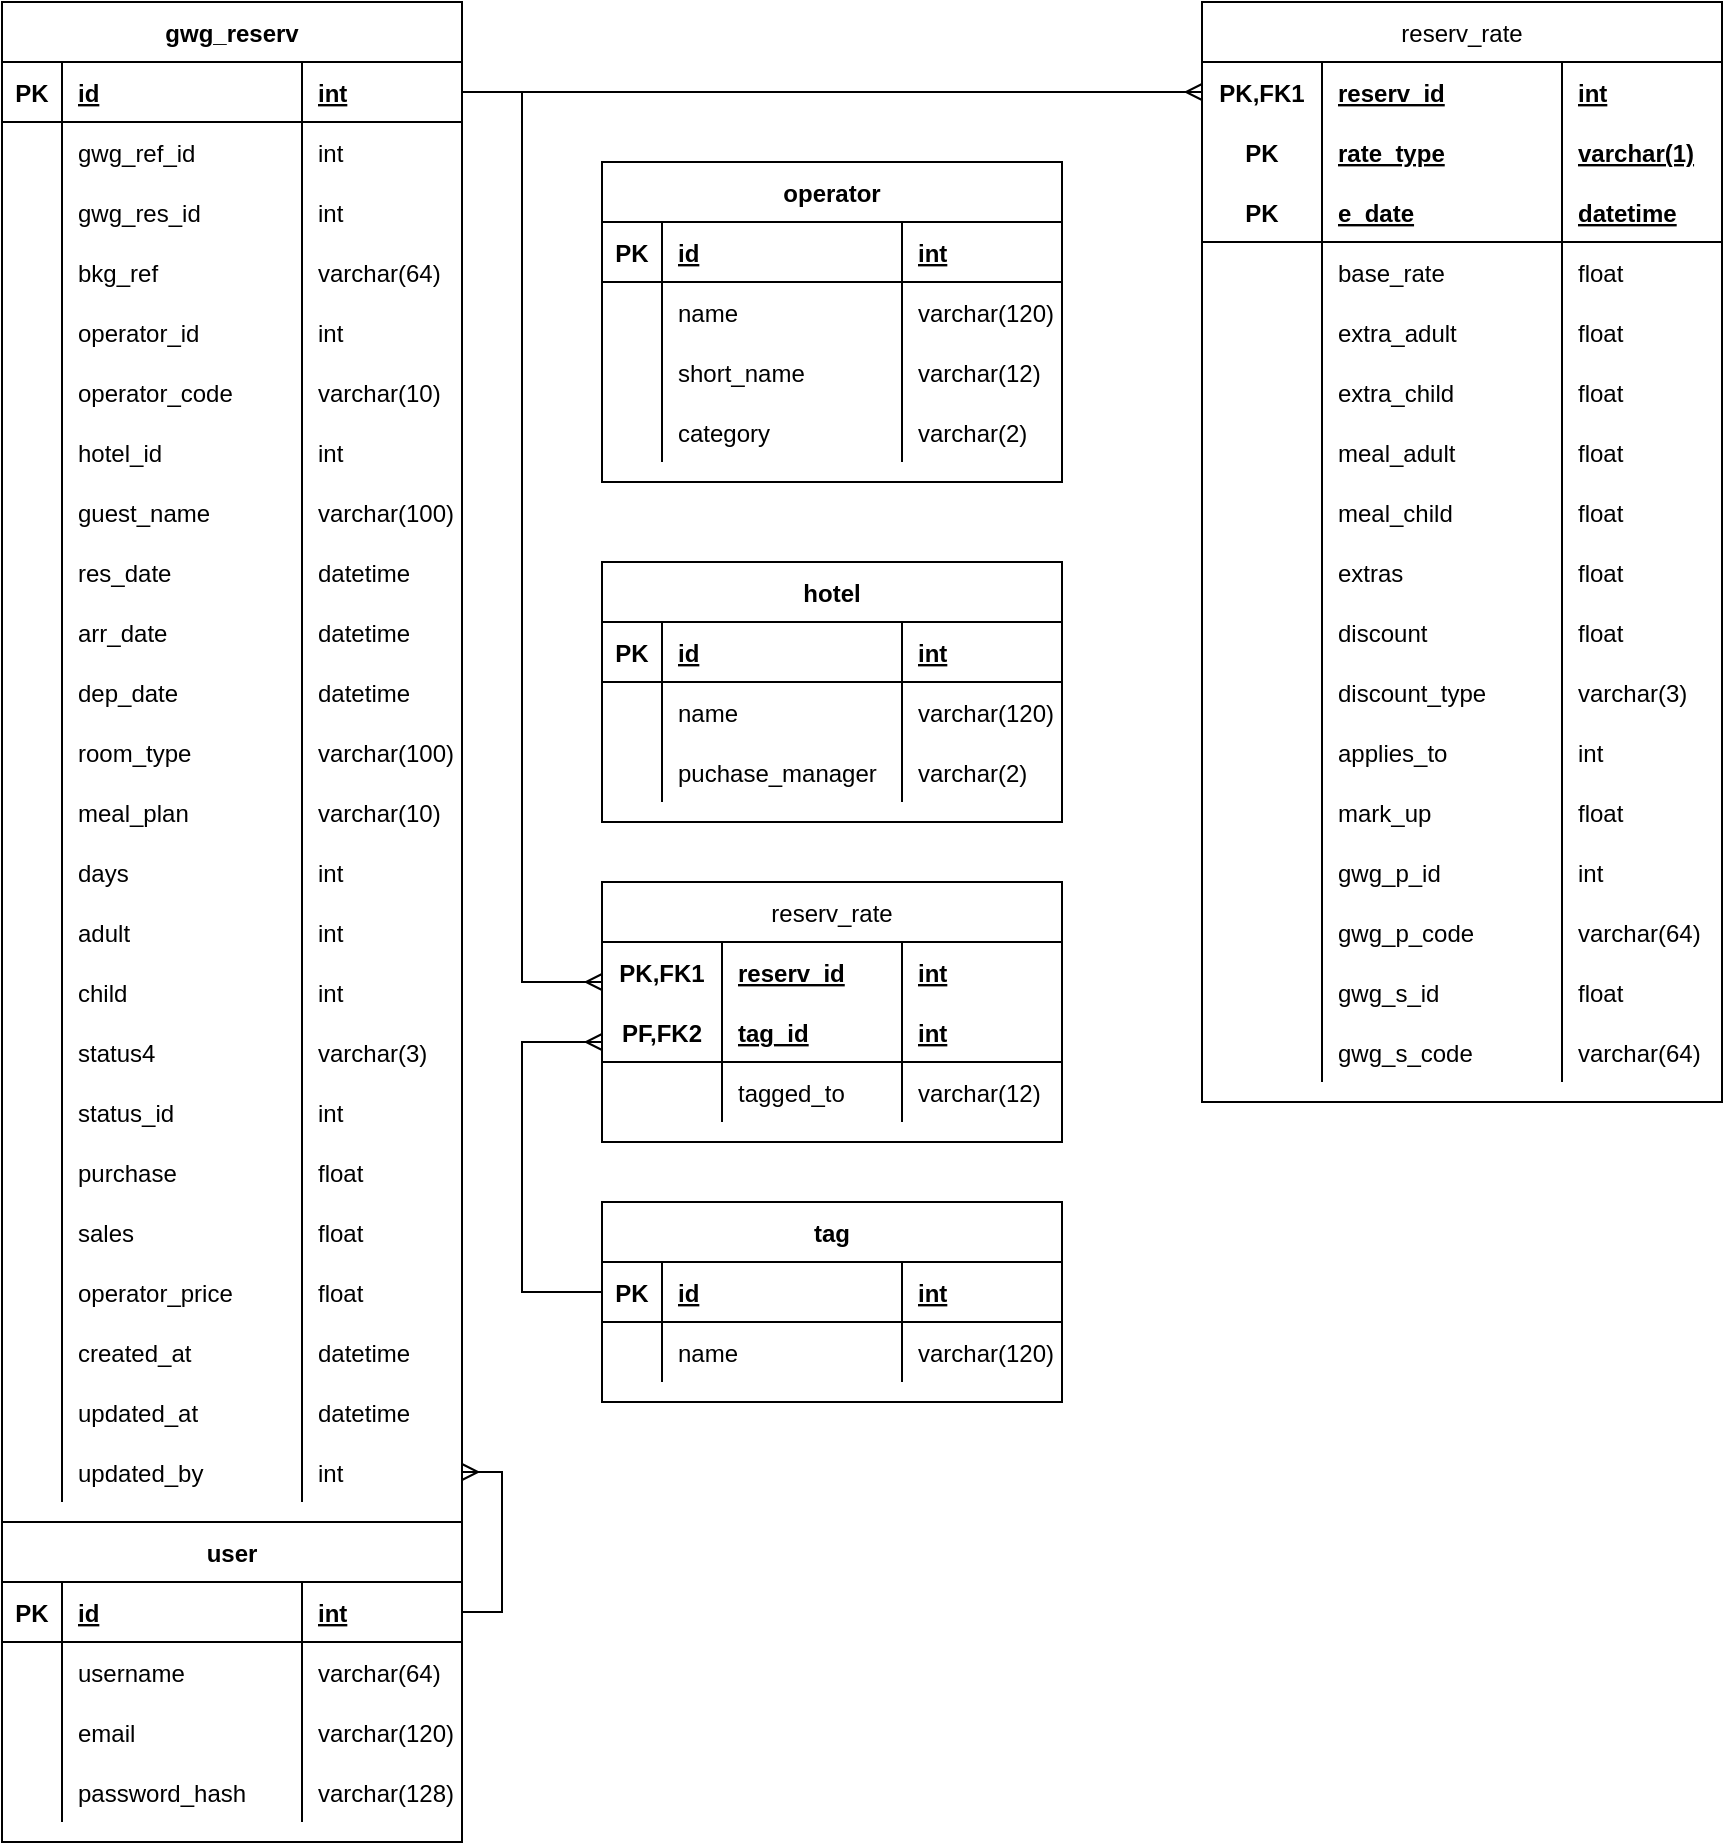 <mxfile version="20.2.2" type="github">
  <diagram id="R2lEEEUBdFMjLlhIrx00" name="Page-1">
    <mxGraphModel dx="1187" dy="780" grid="1" gridSize="10" guides="1" tooltips="1" connect="1" arrows="1" fold="1" page="1" pageScale="1" pageWidth="1654" pageHeight="1169" math="0" shadow="0" extFonts="Permanent Marker^https://fonts.googleapis.com/css?family=Permanent+Marker">
      <root>
        <mxCell id="0" />
        <mxCell id="1" parent="0" />
        <mxCell id="GYrwVOmeFmAS-iLGHryL-1" value="gwg_reserv" style="shape=table;startSize=30;container=1;collapsible=1;childLayout=tableLayout;fixedRows=1;rowLines=0;fontStyle=1;align=center;resizeLast=1;fontFamily=Helvetica;" parent="1" vertex="1">
          <mxGeometry x="60" y="40" width="230" height="760" as="geometry" />
        </mxCell>
        <mxCell id="GYrwVOmeFmAS-iLGHryL-2" value="" style="shape=tableRow;horizontal=0;startSize=0;swimlaneHead=0;swimlaneBody=0;fillColor=none;collapsible=0;dropTarget=0;points=[[0,0.5],[1,0.5]];portConstraint=eastwest;top=0;left=0;right=0;bottom=1;fontFamily=Helvetica;" parent="GYrwVOmeFmAS-iLGHryL-1" vertex="1">
          <mxGeometry y="30" width="230" height="30" as="geometry" />
        </mxCell>
        <mxCell id="GYrwVOmeFmAS-iLGHryL-3" value="PK" style="shape=partialRectangle;connectable=0;fillColor=none;top=0;left=0;bottom=0;right=0;fontStyle=1;overflow=hidden;fontFamily=Helvetica;" parent="GYrwVOmeFmAS-iLGHryL-2" vertex="1">
          <mxGeometry width="30" height="30" as="geometry">
            <mxRectangle width="30" height="30" as="alternateBounds" />
          </mxGeometry>
        </mxCell>
        <mxCell id="GYrwVOmeFmAS-iLGHryL-4" value="id" style="shape=partialRectangle;connectable=0;fillColor=none;top=0;left=0;bottom=0;right=0;align=left;spacingLeft=6;fontStyle=5;overflow=hidden;fontFamily=Helvetica;" parent="GYrwVOmeFmAS-iLGHryL-2" vertex="1">
          <mxGeometry x="30" width="120" height="30" as="geometry">
            <mxRectangle width="120" height="30" as="alternateBounds" />
          </mxGeometry>
        </mxCell>
        <mxCell id="GYrwVOmeFmAS-iLGHryL-14" value="int" style="shape=partialRectangle;connectable=0;fillColor=none;top=0;left=0;bottom=0;right=0;align=left;spacingLeft=6;fontStyle=5;overflow=hidden;fontFamily=Helvetica;" parent="GYrwVOmeFmAS-iLGHryL-2" vertex="1">
          <mxGeometry x="150" width="80" height="30" as="geometry">
            <mxRectangle width="80" height="30" as="alternateBounds" />
          </mxGeometry>
        </mxCell>
        <mxCell id="GYrwVOmeFmAS-iLGHryL-5" value="" style="shape=tableRow;horizontal=0;startSize=0;swimlaneHead=0;swimlaneBody=0;fillColor=none;collapsible=0;dropTarget=0;points=[[0,0.5],[1,0.5]];portConstraint=eastwest;top=0;left=0;right=0;bottom=0;fontFamily=Helvetica;" parent="GYrwVOmeFmAS-iLGHryL-1" vertex="1">
          <mxGeometry y="60" width="230" height="30" as="geometry" />
        </mxCell>
        <mxCell id="GYrwVOmeFmAS-iLGHryL-6" value="" style="shape=partialRectangle;connectable=0;fillColor=none;top=0;left=0;bottom=0;right=0;editable=1;overflow=hidden;fontFamily=Helvetica;" parent="GYrwVOmeFmAS-iLGHryL-5" vertex="1">
          <mxGeometry width="30" height="30" as="geometry">
            <mxRectangle width="30" height="30" as="alternateBounds" />
          </mxGeometry>
        </mxCell>
        <mxCell id="GYrwVOmeFmAS-iLGHryL-7" value="gwg_ref_id" style="shape=partialRectangle;connectable=0;fillColor=none;top=0;left=0;bottom=0;right=0;align=left;spacingLeft=6;overflow=hidden;fontFamily=Helvetica;" parent="GYrwVOmeFmAS-iLGHryL-5" vertex="1">
          <mxGeometry x="30" width="120" height="30" as="geometry">
            <mxRectangle width="120" height="30" as="alternateBounds" />
          </mxGeometry>
        </mxCell>
        <mxCell id="GYrwVOmeFmAS-iLGHryL-15" value="int" style="shape=partialRectangle;connectable=0;fillColor=none;top=0;left=0;bottom=0;right=0;align=left;spacingLeft=6;overflow=hidden;fontFamily=Helvetica;" parent="GYrwVOmeFmAS-iLGHryL-5" vertex="1">
          <mxGeometry x="150" width="80" height="30" as="geometry">
            <mxRectangle width="80" height="30" as="alternateBounds" />
          </mxGeometry>
        </mxCell>
        <mxCell id="GYrwVOmeFmAS-iLGHryL-8" value="" style="shape=tableRow;horizontal=0;startSize=0;swimlaneHead=0;swimlaneBody=0;fillColor=none;collapsible=0;dropTarget=0;points=[[0,0.5],[1,0.5]];portConstraint=eastwest;top=0;left=0;right=0;bottom=0;fontFamily=Helvetica;" parent="GYrwVOmeFmAS-iLGHryL-1" vertex="1">
          <mxGeometry y="90" width="230" height="30" as="geometry" />
        </mxCell>
        <mxCell id="GYrwVOmeFmAS-iLGHryL-9" value="" style="shape=partialRectangle;connectable=0;fillColor=none;top=0;left=0;bottom=0;right=0;editable=1;overflow=hidden;fontFamily=Helvetica;" parent="GYrwVOmeFmAS-iLGHryL-8" vertex="1">
          <mxGeometry width="30" height="30" as="geometry">
            <mxRectangle width="30" height="30" as="alternateBounds" />
          </mxGeometry>
        </mxCell>
        <mxCell id="GYrwVOmeFmAS-iLGHryL-10" value="gwg_res_id" style="shape=partialRectangle;connectable=0;fillColor=none;top=0;left=0;bottom=0;right=0;align=left;spacingLeft=6;overflow=hidden;fontFamily=Helvetica;" parent="GYrwVOmeFmAS-iLGHryL-8" vertex="1">
          <mxGeometry x="30" width="120" height="30" as="geometry">
            <mxRectangle width="120" height="30" as="alternateBounds" />
          </mxGeometry>
        </mxCell>
        <mxCell id="GYrwVOmeFmAS-iLGHryL-16" value="int" style="shape=partialRectangle;connectable=0;fillColor=none;top=0;left=0;bottom=0;right=0;align=left;spacingLeft=6;overflow=hidden;fontFamily=Helvetica;" parent="GYrwVOmeFmAS-iLGHryL-8" vertex="1">
          <mxGeometry x="150" width="80" height="30" as="geometry">
            <mxRectangle width="80" height="30" as="alternateBounds" />
          </mxGeometry>
        </mxCell>
        <mxCell id="GYrwVOmeFmAS-iLGHryL-22" value="" style="shape=tableRow;horizontal=0;startSize=0;swimlaneHead=0;swimlaneBody=0;fillColor=none;collapsible=0;dropTarget=0;points=[[0,0.5],[1,0.5]];portConstraint=eastwest;top=0;left=0;right=0;bottom=0;fontFamily=Helvetica;" parent="GYrwVOmeFmAS-iLGHryL-1" vertex="1">
          <mxGeometry y="120" width="230" height="30" as="geometry" />
        </mxCell>
        <mxCell id="GYrwVOmeFmAS-iLGHryL-23" value="" style="shape=partialRectangle;connectable=0;fillColor=none;top=0;left=0;bottom=0;right=0;editable=1;overflow=hidden;fontFamily=Helvetica;" parent="GYrwVOmeFmAS-iLGHryL-22" vertex="1">
          <mxGeometry width="30" height="30" as="geometry">
            <mxRectangle width="30" height="30" as="alternateBounds" />
          </mxGeometry>
        </mxCell>
        <mxCell id="GYrwVOmeFmAS-iLGHryL-24" value="bkg_ref" style="shape=partialRectangle;connectable=0;fillColor=none;top=0;left=0;bottom=0;right=0;align=left;spacingLeft=6;overflow=hidden;fontFamily=Helvetica;" parent="GYrwVOmeFmAS-iLGHryL-22" vertex="1">
          <mxGeometry x="30" width="120" height="30" as="geometry">
            <mxRectangle width="120" height="30" as="alternateBounds" />
          </mxGeometry>
        </mxCell>
        <mxCell id="GYrwVOmeFmAS-iLGHryL-25" value="varchar(64)" style="shape=partialRectangle;connectable=0;fillColor=none;top=0;left=0;bottom=0;right=0;align=left;spacingLeft=6;overflow=hidden;fontFamily=Helvetica;" parent="GYrwVOmeFmAS-iLGHryL-22" vertex="1">
          <mxGeometry x="150" width="80" height="30" as="geometry">
            <mxRectangle width="80" height="30" as="alternateBounds" />
          </mxGeometry>
        </mxCell>
        <mxCell id="GYrwVOmeFmAS-iLGHryL-11" value="" style="shape=tableRow;horizontal=0;startSize=0;swimlaneHead=0;swimlaneBody=0;fillColor=none;collapsible=0;dropTarget=0;points=[[0,0.5],[1,0.5]];portConstraint=eastwest;top=0;left=0;right=0;bottom=0;fontFamily=Helvetica;" parent="GYrwVOmeFmAS-iLGHryL-1" vertex="1">
          <mxGeometry y="150" width="230" height="30" as="geometry" />
        </mxCell>
        <mxCell id="GYrwVOmeFmAS-iLGHryL-12" value="" style="shape=partialRectangle;connectable=0;fillColor=none;top=0;left=0;bottom=0;right=0;editable=1;overflow=hidden;fontFamily=Helvetica;" parent="GYrwVOmeFmAS-iLGHryL-11" vertex="1">
          <mxGeometry width="30" height="30" as="geometry">
            <mxRectangle width="30" height="30" as="alternateBounds" />
          </mxGeometry>
        </mxCell>
        <mxCell id="GYrwVOmeFmAS-iLGHryL-13" value="operator_id" style="shape=partialRectangle;connectable=0;fillColor=none;top=0;left=0;bottom=0;right=0;align=left;spacingLeft=6;overflow=hidden;fontFamily=Helvetica;" parent="GYrwVOmeFmAS-iLGHryL-11" vertex="1">
          <mxGeometry x="30" width="120" height="30" as="geometry">
            <mxRectangle width="120" height="30" as="alternateBounds" />
          </mxGeometry>
        </mxCell>
        <mxCell id="GYrwVOmeFmAS-iLGHryL-17" value="int" style="shape=partialRectangle;connectable=0;fillColor=none;top=0;left=0;bottom=0;right=0;align=left;spacingLeft=6;overflow=hidden;fontFamily=Helvetica;" parent="GYrwVOmeFmAS-iLGHryL-11" vertex="1">
          <mxGeometry x="150" width="80" height="30" as="geometry">
            <mxRectangle width="80" height="30" as="alternateBounds" />
          </mxGeometry>
        </mxCell>
        <mxCell id="GYrwVOmeFmAS-iLGHryL-18" value="" style="shape=tableRow;horizontal=0;startSize=0;swimlaneHead=0;swimlaneBody=0;fillColor=none;collapsible=0;dropTarget=0;points=[[0,0.5],[1,0.5]];portConstraint=eastwest;top=0;left=0;right=0;bottom=0;fontFamily=Helvetica;" parent="GYrwVOmeFmAS-iLGHryL-1" vertex="1">
          <mxGeometry y="180" width="230" height="30" as="geometry" />
        </mxCell>
        <mxCell id="GYrwVOmeFmAS-iLGHryL-19" value="" style="shape=partialRectangle;connectable=0;fillColor=none;top=0;left=0;bottom=0;right=0;editable=1;overflow=hidden;fontFamily=Helvetica;" parent="GYrwVOmeFmAS-iLGHryL-18" vertex="1">
          <mxGeometry width="30" height="30" as="geometry">
            <mxRectangle width="30" height="30" as="alternateBounds" />
          </mxGeometry>
        </mxCell>
        <mxCell id="GYrwVOmeFmAS-iLGHryL-20" value="operator_code" style="shape=partialRectangle;connectable=0;fillColor=none;top=0;left=0;bottom=0;right=0;align=left;spacingLeft=6;overflow=hidden;fontFamily=Helvetica;" parent="GYrwVOmeFmAS-iLGHryL-18" vertex="1">
          <mxGeometry x="30" width="120" height="30" as="geometry">
            <mxRectangle width="120" height="30" as="alternateBounds" />
          </mxGeometry>
        </mxCell>
        <mxCell id="GYrwVOmeFmAS-iLGHryL-21" value="varchar(10)" style="shape=partialRectangle;connectable=0;fillColor=none;top=0;left=0;bottom=0;right=0;align=left;spacingLeft=6;overflow=hidden;fontFamily=Helvetica;" parent="GYrwVOmeFmAS-iLGHryL-18" vertex="1">
          <mxGeometry x="150" width="80" height="30" as="geometry">
            <mxRectangle width="80" height="30" as="alternateBounds" />
          </mxGeometry>
        </mxCell>
        <mxCell id="GYrwVOmeFmAS-iLGHryL-26" value="" style="shape=tableRow;horizontal=0;startSize=0;swimlaneHead=0;swimlaneBody=0;fillColor=none;collapsible=0;dropTarget=0;points=[[0,0.5],[1,0.5]];portConstraint=eastwest;top=0;left=0;right=0;bottom=0;fontFamily=Helvetica;" parent="GYrwVOmeFmAS-iLGHryL-1" vertex="1">
          <mxGeometry y="210" width="230" height="30" as="geometry" />
        </mxCell>
        <mxCell id="GYrwVOmeFmAS-iLGHryL-27" value="" style="shape=partialRectangle;connectable=0;fillColor=none;top=0;left=0;bottom=0;right=0;editable=1;overflow=hidden;fontFamily=Helvetica;" parent="GYrwVOmeFmAS-iLGHryL-26" vertex="1">
          <mxGeometry width="30" height="30" as="geometry">
            <mxRectangle width="30" height="30" as="alternateBounds" />
          </mxGeometry>
        </mxCell>
        <mxCell id="GYrwVOmeFmAS-iLGHryL-28" value="hotel_id    " style="shape=partialRectangle;connectable=0;fillColor=none;top=0;left=0;bottom=0;right=0;align=left;spacingLeft=6;overflow=hidden;fontFamily=Helvetica;" parent="GYrwVOmeFmAS-iLGHryL-26" vertex="1">
          <mxGeometry x="30" width="120" height="30" as="geometry">
            <mxRectangle width="120" height="30" as="alternateBounds" />
          </mxGeometry>
        </mxCell>
        <mxCell id="GYrwVOmeFmAS-iLGHryL-29" value="int" style="shape=partialRectangle;connectable=0;fillColor=none;top=0;left=0;bottom=0;right=0;align=left;spacingLeft=6;overflow=hidden;fontFamily=Helvetica;" parent="GYrwVOmeFmAS-iLGHryL-26" vertex="1">
          <mxGeometry x="150" width="80" height="30" as="geometry">
            <mxRectangle width="80" height="30" as="alternateBounds" />
          </mxGeometry>
        </mxCell>
        <mxCell id="GYrwVOmeFmAS-iLGHryL-30" value="" style="shape=tableRow;horizontal=0;startSize=0;swimlaneHead=0;swimlaneBody=0;fillColor=none;collapsible=0;dropTarget=0;points=[[0,0.5],[1,0.5]];portConstraint=eastwest;top=0;left=0;right=0;bottom=0;fontFamily=Helvetica;" parent="GYrwVOmeFmAS-iLGHryL-1" vertex="1">
          <mxGeometry y="240" width="230" height="30" as="geometry" />
        </mxCell>
        <mxCell id="GYrwVOmeFmAS-iLGHryL-31" value="" style="shape=partialRectangle;connectable=0;fillColor=none;top=0;left=0;bottom=0;right=0;editable=1;overflow=hidden;fontFamily=Helvetica;" parent="GYrwVOmeFmAS-iLGHryL-30" vertex="1">
          <mxGeometry width="30" height="30" as="geometry">
            <mxRectangle width="30" height="30" as="alternateBounds" />
          </mxGeometry>
        </mxCell>
        <mxCell id="GYrwVOmeFmAS-iLGHryL-32" value="guest_name" style="shape=partialRectangle;connectable=0;fillColor=none;top=0;left=0;bottom=0;right=0;align=left;spacingLeft=6;overflow=hidden;fontFamily=Helvetica;" parent="GYrwVOmeFmAS-iLGHryL-30" vertex="1">
          <mxGeometry x="30" width="120" height="30" as="geometry">
            <mxRectangle width="120" height="30" as="alternateBounds" />
          </mxGeometry>
        </mxCell>
        <mxCell id="GYrwVOmeFmAS-iLGHryL-33" value="varchar(100)" style="shape=partialRectangle;connectable=0;fillColor=none;top=0;left=0;bottom=0;right=0;align=left;spacingLeft=6;overflow=hidden;fontFamily=Helvetica;" parent="GYrwVOmeFmAS-iLGHryL-30" vertex="1">
          <mxGeometry x="150" width="80" height="30" as="geometry">
            <mxRectangle width="80" height="30" as="alternateBounds" />
          </mxGeometry>
        </mxCell>
        <mxCell id="GYrwVOmeFmAS-iLGHryL-34" value="" style="shape=tableRow;horizontal=0;startSize=0;swimlaneHead=0;swimlaneBody=0;fillColor=none;collapsible=0;dropTarget=0;points=[[0,0.5],[1,0.5]];portConstraint=eastwest;top=0;left=0;right=0;bottom=0;fontFamily=Helvetica;" parent="GYrwVOmeFmAS-iLGHryL-1" vertex="1">
          <mxGeometry y="270" width="230" height="30" as="geometry" />
        </mxCell>
        <mxCell id="GYrwVOmeFmAS-iLGHryL-35" value="" style="shape=partialRectangle;connectable=0;fillColor=none;top=0;left=0;bottom=0;right=0;editable=1;overflow=hidden;fontFamily=Helvetica;" parent="GYrwVOmeFmAS-iLGHryL-34" vertex="1">
          <mxGeometry width="30" height="30" as="geometry">
            <mxRectangle width="30" height="30" as="alternateBounds" />
          </mxGeometry>
        </mxCell>
        <mxCell id="GYrwVOmeFmAS-iLGHryL-36" value="res_date" style="shape=partialRectangle;connectable=0;fillColor=none;top=0;left=0;bottom=0;right=0;align=left;spacingLeft=6;overflow=hidden;fontFamily=Helvetica;" parent="GYrwVOmeFmAS-iLGHryL-34" vertex="1">
          <mxGeometry x="30" width="120" height="30" as="geometry">
            <mxRectangle width="120" height="30" as="alternateBounds" />
          </mxGeometry>
        </mxCell>
        <mxCell id="GYrwVOmeFmAS-iLGHryL-37" value="datetime" style="shape=partialRectangle;connectable=0;fillColor=none;top=0;left=0;bottom=0;right=0;align=left;spacingLeft=6;overflow=hidden;fontFamily=Helvetica;" parent="GYrwVOmeFmAS-iLGHryL-34" vertex="1">
          <mxGeometry x="150" width="80" height="30" as="geometry">
            <mxRectangle width="80" height="30" as="alternateBounds" />
          </mxGeometry>
        </mxCell>
        <mxCell id="GYrwVOmeFmAS-iLGHryL-38" value="" style="shape=tableRow;horizontal=0;startSize=0;swimlaneHead=0;swimlaneBody=0;fillColor=none;collapsible=0;dropTarget=0;points=[[0,0.5],[1,0.5]];portConstraint=eastwest;top=0;left=0;right=0;bottom=0;fontFamily=Helvetica;" parent="GYrwVOmeFmAS-iLGHryL-1" vertex="1">
          <mxGeometry y="300" width="230" height="30" as="geometry" />
        </mxCell>
        <mxCell id="GYrwVOmeFmAS-iLGHryL-39" value="" style="shape=partialRectangle;connectable=0;fillColor=none;top=0;left=0;bottom=0;right=0;editable=1;overflow=hidden;fontFamily=Helvetica;" parent="GYrwVOmeFmAS-iLGHryL-38" vertex="1">
          <mxGeometry width="30" height="30" as="geometry">
            <mxRectangle width="30" height="30" as="alternateBounds" />
          </mxGeometry>
        </mxCell>
        <mxCell id="GYrwVOmeFmAS-iLGHryL-40" value="arr_date" style="shape=partialRectangle;connectable=0;fillColor=none;top=0;left=0;bottom=0;right=0;align=left;spacingLeft=6;overflow=hidden;fontFamily=Helvetica;" parent="GYrwVOmeFmAS-iLGHryL-38" vertex="1">
          <mxGeometry x="30" width="120" height="30" as="geometry">
            <mxRectangle width="120" height="30" as="alternateBounds" />
          </mxGeometry>
        </mxCell>
        <mxCell id="GYrwVOmeFmAS-iLGHryL-41" value="datetime" style="shape=partialRectangle;connectable=0;fillColor=none;top=0;left=0;bottom=0;right=0;align=left;spacingLeft=6;overflow=hidden;fontFamily=Helvetica;" parent="GYrwVOmeFmAS-iLGHryL-38" vertex="1">
          <mxGeometry x="150" width="80" height="30" as="geometry">
            <mxRectangle width="80" height="30" as="alternateBounds" />
          </mxGeometry>
        </mxCell>
        <mxCell id="GYrwVOmeFmAS-iLGHryL-42" value="" style="shape=tableRow;horizontal=0;startSize=0;swimlaneHead=0;swimlaneBody=0;fillColor=none;collapsible=0;dropTarget=0;points=[[0,0.5],[1,0.5]];portConstraint=eastwest;top=0;left=0;right=0;bottom=0;fontFamily=Helvetica;" parent="GYrwVOmeFmAS-iLGHryL-1" vertex="1">
          <mxGeometry y="330" width="230" height="30" as="geometry" />
        </mxCell>
        <mxCell id="GYrwVOmeFmAS-iLGHryL-43" value="" style="shape=partialRectangle;connectable=0;fillColor=none;top=0;left=0;bottom=0;right=0;editable=1;overflow=hidden;fontFamily=Helvetica;" parent="GYrwVOmeFmAS-iLGHryL-42" vertex="1">
          <mxGeometry width="30" height="30" as="geometry">
            <mxRectangle width="30" height="30" as="alternateBounds" />
          </mxGeometry>
        </mxCell>
        <mxCell id="GYrwVOmeFmAS-iLGHryL-44" value="dep_date" style="shape=partialRectangle;connectable=0;fillColor=none;top=0;left=0;bottom=0;right=0;align=left;spacingLeft=6;overflow=hidden;fontFamily=Helvetica;" parent="GYrwVOmeFmAS-iLGHryL-42" vertex="1">
          <mxGeometry x="30" width="120" height="30" as="geometry">
            <mxRectangle width="120" height="30" as="alternateBounds" />
          </mxGeometry>
        </mxCell>
        <mxCell id="GYrwVOmeFmAS-iLGHryL-45" value="datetime" style="shape=partialRectangle;connectable=0;fillColor=none;top=0;left=0;bottom=0;right=0;align=left;spacingLeft=6;overflow=hidden;fontFamily=Helvetica;" parent="GYrwVOmeFmAS-iLGHryL-42" vertex="1">
          <mxGeometry x="150" width="80" height="30" as="geometry">
            <mxRectangle width="80" height="30" as="alternateBounds" />
          </mxGeometry>
        </mxCell>
        <mxCell id="GYrwVOmeFmAS-iLGHryL-46" value="" style="shape=tableRow;horizontal=0;startSize=0;swimlaneHead=0;swimlaneBody=0;fillColor=none;collapsible=0;dropTarget=0;points=[[0,0.5],[1,0.5]];portConstraint=eastwest;top=0;left=0;right=0;bottom=0;fontFamily=Helvetica;" parent="GYrwVOmeFmAS-iLGHryL-1" vertex="1">
          <mxGeometry y="360" width="230" height="30" as="geometry" />
        </mxCell>
        <mxCell id="GYrwVOmeFmAS-iLGHryL-47" value="" style="shape=partialRectangle;connectable=0;fillColor=none;top=0;left=0;bottom=0;right=0;editable=1;overflow=hidden;fontFamily=Helvetica;" parent="GYrwVOmeFmAS-iLGHryL-46" vertex="1">
          <mxGeometry width="30" height="30" as="geometry">
            <mxRectangle width="30" height="30" as="alternateBounds" />
          </mxGeometry>
        </mxCell>
        <mxCell id="GYrwVOmeFmAS-iLGHryL-48" value="room_type    " style="shape=partialRectangle;connectable=0;fillColor=none;top=0;left=0;bottom=0;right=0;align=left;spacingLeft=6;overflow=hidden;fontFamily=Helvetica;" parent="GYrwVOmeFmAS-iLGHryL-46" vertex="1">
          <mxGeometry x="30" width="120" height="30" as="geometry">
            <mxRectangle width="120" height="30" as="alternateBounds" />
          </mxGeometry>
        </mxCell>
        <mxCell id="GYrwVOmeFmAS-iLGHryL-49" value="varchar(100)" style="shape=partialRectangle;connectable=0;fillColor=none;top=0;left=0;bottom=0;right=0;align=left;spacingLeft=6;overflow=hidden;fontFamily=Helvetica;" parent="GYrwVOmeFmAS-iLGHryL-46" vertex="1">
          <mxGeometry x="150" width="80" height="30" as="geometry">
            <mxRectangle width="80" height="30" as="alternateBounds" />
          </mxGeometry>
        </mxCell>
        <mxCell id="GYrwVOmeFmAS-iLGHryL-103" value="" style="shape=tableRow;horizontal=0;startSize=0;swimlaneHead=0;swimlaneBody=0;fillColor=none;collapsible=0;dropTarget=0;points=[[0,0.5],[1,0.5]];portConstraint=eastwest;top=0;left=0;right=0;bottom=0;fontFamily=Helvetica;" parent="GYrwVOmeFmAS-iLGHryL-1" vertex="1">
          <mxGeometry y="390" width="230" height="30" as="geometry" />
        </mxCell>
        <mxCell id="GYrwVOmeFmAS-iLGHryL-104" value="" style="shape=partialRectangle;connectable=0;fillColor=none;top=0;left=0;bottom=0;right=0;editable=1;overflow=hidden;fontFamily=Helvetica;" parent="GYrwVOmeFmAS-iLGHryL-103" vertex="1">
          <mxGeometry width="30" height="30" as="geometry">
            <mxRectangle width="30" height="30" as="alternateBounds" />
          </mxGeometry>
        </mxCell>
        <mxCell id="GYrwVOmeFmAS-iLGHryL-105" value="meal_plan" style="shape=partialRectangle;connectable=0;fillColor=none;top=0;left=0;bottom=0;right=0;align=left;spacingLeft=6;overflow=hidden;fontFamily=Helvetica;" parent="GYrwVOmeFmAS-iLGHryL-103" vertex="1">
          <mxGeometry x="30" width="120" height="30" as="geometry">
            <mxRectangle width="120" height="30" as="alternateBounds" />
          </mxGeometry>
        </mxCell>
        <mxCell id="GYrwVOmeFmAS-iLGHryL-106" value="varchar(10)" style="shape=partialRectangle;connectable=0;fillColor=none;top=0;left=0;bottom=0;right=0;align=left;spacingLeft=6;overflow=hidden;fontFamily=Helvetica;" parent="GYrwVOmeFmAS-iLGHryL-103" vertex="1">
          <mxGeometry x="150" width="80" height="30" as="geometry">
            <mxRectangle width="80" height="30" as="alternateBounds" />
          </mxGeometry>
        </mxCell>
        <mxCell id="GYrwVOmeFmAS-iLGHryL-107" value="" style="shape=tableRow;horizontal=0;startSize=0;swimlaneHead=0;swimlaneBody=0;fillColor=none;collapsible=0;dropTarget=0;points=[[0,0.5],[1,0.5]];portConstraint=eastwest;top=0;left=0;right=0;bottom=0;fontFamily=Helvetica;" parent="GYrwVOmeFmAS-iLGHryL-1" vertex="1">
          <mxGeometry y="420" width="230" height="30" as="geometry" />
        </mxCell>
        <mxCell id="GYrwVOmeFmAS-iLGHryL-108" value="" style="shape=partialRectangle;connectable=0;fillColor=none;top=0;left=0;bottom=0;right=0;editable=1;overflow=hidden;fontFamily=Helvetica;" parent="GYrwVOmeFmAS-iLGHryL-107" vertex="1">
          <mxGeometry width="30" height="30" as="geometry">
            <mxRectangle width="30" height="30" as="alternateBounds" />
          </mxGeometry>
        </mxCell>
        <mxCell id="GYrwVOmeFmAS-iLGHryL-109" value="days" style="shape=partialRectangle;connectable=0;fillColor=none;top=0;left=0;bottom=0;right=0;align=left;spacingLeft=6;overflow=hidden;fontFamily=Helvetica;" parent="GYrwVOmeFmAS-iLGHryL-107" vertex="1">
          <mxGeometry x="30" width="120" height="30" as="geometry">
            <mxRectangle width="120" height="30" as="alternateBounds" />
          </mxGeometry>
        </mxCell>
        <mxCell id="GYrwVOmeFmAS-iLGHryL-110" value="int" style="shape=partialRectangle;connectable=0;fillColor=none;top=0;left=0;bottom=0;right=0;align=left;spacingLeft=6;overflow=hidden;fontFamily=Helvetica;" parent="GYrwVOmeFmAS-iLGHryL-107" vertex="1">
          <mxGeometry x="150" width="80" height="30" as="geometry">
            <mxRectangle width="80" height="30" as="alternateBounds" />
          </mxGeometry>
        </mxCell>
        <mxCell id="GYrwVOmeFmAS-iLGHryL-111" value="" style="shape=tableRow;horizontal=0;startSize=0;swimlaneHead=0;swimlaneBody=0;fillColor=none;collapsible=0;dropTarget=0;points=[[0,0.5],[1,0.5]];portConstraint=eastwest;top=0;left=0;right=0;bottom=0;fontFamily=Helvetica;" parent="GYrwVOmeFmAS-iLGHryL-1" vertex="1">
          <mxGeometry y="450" width="230" height="30" as="geometry" />
        </mxCell>
        <mxCell id="GYrwVOmeFmAS-iLGHryL-112" value="" style="shape=partialRectangle;connectable=0;fillColor=none;top=0;left=0;bottom=0;right=0;editable=1;overflow=hidden;fontFamily=Helvetica;" parent="GYrwVOmeFmAS-iLGHryL-111" vertex="1">
          <mxGeometry width="30" height="30" as="geometry">
            <mxRectangle width="30" height="30" as="alternateBounds" />
          </mxGeometry>
        </mxCell>
        <mxCell id="GYrwVOmeFmAS-iLGHryL-113" value="adult" style="shape=partialRectangle;connectable=0;fillColor=none;top=0;left=0;bottom=0;right=0;align=left;spacingLeft=6;overflow=hidden;fontFamily=Helvetica;" parent="GYrwVOmeFmAS-iLGHryL-111" vertex="1">
          <mxGeometry x="30" width="120" height="30" as="geometry">
            <mxRectangle width="120" height="30" as="alternateBounds" />
          </mxGeometry>
        </mxCell>
        <mxCell id="GYrwVOmeFmAS-iLGHryL-114" value="int" style="shape=partialRectangle;connectable=0;fillColor=none;top=0;left=0;bottom=0;right=0;align=left;spacingLeft=6;overflow=hidden;fontFamily=Helvetica;" parent="GYrwVOmeFmAS-iLGHryL-111" vertex="1">
          <mxGeometry x="150" width="80" height="30" as="geometry">
            <mxRectangle width="80" height="30" as="alternateBounds" />
          </mxGeometry>
        </mxCell>
        <mxCell id="GYrwVOmeFmAS-iLGHryL-115" value="" style="shape=tableRow;horizontal=0;startSize=0;swimlaneHead=0;swimlaneBody=0;fillColor=none;collapsible=0;dropTarget=0;points=[[0,0.5],[1,0.5]];portConstraint=eastwest;top=0;left=0;right=0;bottom=0;fontFamily=Helvetica;" parent="GYrwVOmeFmAS-iLGHryL-1" vertex="1">
          <mxGeometry y="480" width="230" height="30" as="geometry" />
        </mxCell>
        <mxCell id="GYrwVOmeFmAS-iLGHryL-116" value="" style="shape=partialRectangle;connectable=0;fillColor=none;top=0;left=0;bottom=0;right=0;editable=1;overflow=hidden;fontFamily=Helvetica;" parent="GYrwVOmeFmAS-iLGHryL-115" vertex="1">
          <mxGeometry width="30" height="30" as="geometry">
            <mxRectangle width="30" height="30" as="alternateBounds" />
          </mxGeometry>
        </mxCell>
        <mxCell id="GYrwVOmeFmAS-iLGHryL-117" value="child" style="shape=partialRectangle;connectable=0;fillColor=none;top=0;left=0;bottom=0;right=0;align=left;spacingLeft=6;overflow=hidden;fontFamily=Helvetica;" parent="GYrwVOmeFmAS-iLGHryL-115" vertex="1">
          <mxGeometry x="30" width="120" height="30" as="geometry">
            <mxRectangle width="120" height="30" as="alternateBounds" />
          </mxGeometry>
        </mxCell>
        <mxCell id="GYrwVOmeFmAS-iLGHryL-118" value="int" style="shape=partialRectangle;connectable=0;fillColor=none;top=0;left=0;bottom=0;right=0;align=left;spacingLeft=6;overflow=hidden;fontFamily=Helvetica;" parent="GYrwVOmeFmAS-iLGHryL-115" vertex="1">
          <mxGeometry x="150" width="80" height="30" as="geometry">
            <mxRectangle width="80" height="30" as="alternateBounds" />
          </mxGeometry>
        </mxCell>
        <mxCell id="CP00WBw9x2Y_Ngw_FEGt-191" style="shape=tableRow;horizontal=0;startSize=0;swimlaneHead=0;swimlaneBody=0;fillColor=none;collapsible=0;dropTarget=0;points=[[0,0.5],[1,0.5]];portConstraint=eastwest;top=0;left=0;right=0;bottom=0;fontFamily=Helvetica;" vertex="1" parent="GYrwVOmeFmAS-iLGHryL-1">
          <mxGeometry y="510" width="230" height="30" as="geometry" />
        </mxCell>
        <mxCell id="CP00WBw9x2Y_Ngw_FEGt-192" style="shape=partialRectangle;connectable=0;fillColor=none;top=0;left=0;bottom=0;right=0;editable=1;overflow=hidden;fontFamily=Helvetica;" vertex="1" parent="CP00WBw9x2Y_Ngw_FEGt-191">
          <mxGeometry width="30" height="30" as="geometry">
            <mxRectangle width="30" height="30" as="alternateBounds" />
          </mxGeometry>
        </mxCell>
        <mxCell id="CP00WBw9x2Y_Ngw_FEGt-193" value="status4" style="shape=partialRectangle;connectable=0;fillColor=none;top=0;left=0;bottom=0;right=0;align=left;spacingLeft=6;overflow=hidden;fontFamily=Helvetica;" vertex="1" parent="CP00WBw9x2Y_Ngw_FEGt-191">
          <mxGeometry x="30" width="120" height="30" as="geometry">
            <mxRectangle width="120" height="30" as="alternateBounds" />
          </mxGeometry>
        </mxCell>
        <mxCell id="CP00WBw9x2Y_Ngw_FEGt-194" value="varchar(3)" style="shape=partialRectangle;connectable=0;fillColor=none;top=0;left=0;bottom=0;right=0;align=left;spacingLeft=6;overflow=hidden;fontFamily=Helvetica;" vertex="1" parent="CP00WBw9x2Y_Ngw_FEGt-191">
          <mxGeometry x="150" width="80" height="30" as="geometry">
            <mxRectangle width="80" height="30" as="alternateBounds" />
          </mxGeometry>
        </mxCell>
        <mxCell id="GYrwVOmeFmAS-iLGHryL-119" value="" style="shape=tableRow;horizontal=0;startSize=0;swimlaneHead=0;swimlaneBody=0;fillColor=none;collapsible=0;dropTarget=0;points=[[0,0.5],[1,0.5]];portConstraint=eastwest;top=0;left=0;right=0;bottom=0;fontFamily=Helvetica;" parent="GYrwVOmeFmAS-iLGHryL-1" vertex="1">
          <mxGeometry y="540" width="230" height="30" as="geometry" />
        </mxCell>
        <mxCell id="GYrwVOmeFmAS-iLGHryL-120" value="" style="shape=partialRectangle;connectable=0;fillColor=none;top=0;left=0;bottom=0;right=0;editable=1;overflow=hidden;fontFamily=Helvetica;" parent="GYrwVOmeFmAS-iLGHryL-119" vertex="1">
          <mxGeometry width="30" height="30" as="geometry">
            <mxRectangle width="30" height="30" as="alternateBounds" />
          </mxGeometry>
        </mxCell>
        <mxCell id="GYrwVOmeFmAS-iLGHryL-121" value="status_id" style="shape=partialRectangle;connectable=0;fillColor=none;top=0;left=0;bottom=0;right=0;align=left;spacingLeft=6;overflow=hidden;fontFamily=Helvetica;" parent="GYrwVOmeFmAS-iLGHryL-119" vertex="1">
          <mxGeometry x="30" width="120" height="30" as="geometry">
            <mxRectangle width="120" height="30" as="alternateBounds" />
          </mxGeometry>
        </mxCell>
        <mxCell id="GYrwVOmeFmAS-iLGHryL-122" value="int" style="shape=partialRectangle;connectable=0;fillColor=none;top=0;left=0;bottom=0;right=0;align=left;spacingLeft=6;overflow=hidden;fontFamily=Helvetica;" parent="GYrwVOmeFmAS-iLGHryL-119" vertex="1">
          <mxGeometry x="150" width="80" height="30" as="geometry">
            <mxRectangle width="80" height="30" as="alternateBounds" />
          </mxGeometry>
        </mxCell>
        <mxCell id="CP00WBw9x2Y_Ngw_FEGt-11" value="" style="shape=tableRow;horizontal=0;startSize=0;swimlaneHead=0;swimlaneBody=0;fillColor=none;collapsible=0;dropTarget=0;points=[[0,0.5],[1,0.5]];portConstraint=eastwest;top=0;left=0;right=0;bottom=0;fontFamily=Helvetica;" vertex="1" parent="GYrwVOmeFmAS-iLGHryL-1">
          <mxGeometry y="570" width="230" height="30" as="geometry" />
        </mxCell>
        <mxCell id="CP00WBw9x2Y_Ngw_FEGt-12" value="" style="shape=partialRectangle;connectable=0;fillColor=none;top=0;left=0;bottom=0;right=0;editable=1;overflow=hidden;fontFamily=Helvetica;" vertex="1" parent="CP00WBw9x2Y_Ngw_FEGt-11">
          <mxGeometry width="30" height="30" as="geometry">
            <mxRectangle width="30" height="30" as="alternateBounds" />
          </mxGeometry>
        </mxCell>
        <mxCell id="CP00WBw9x2Y_Ngw_FEGt-13" value="purchase" style="shape=partialRectangle;connectable=0;fillColor=none;top=0;left=0;bottom=0;right=0;align=left;spacingLeft=6;overflow=hidden;fontFamily=Helvetica;" vertex="1" parent="CP00WBw9x2Y_Ngw_FEGt-11">
          <mxGeometry x="30" width="120" height="30" as="geometry">
            <mxRectangle width="120" height="30" as="alternateBounds" />
          </mxGeometry>
        </mxCell>
        <mxCell id="CP00WBw9x2Y_Ngw_FEGt-14" value="float" style="shape=partialRectangle;connectable=0;fillColor=none;top=0;left=0;bottom=0;right=0;align=left;spacingLeft=6;overflow=hidden;fontFamily=Helvetica;" vertex="1" parent="CP00WBw9x2Y_Ngw_FEGt-11">
          <mxGeometry x="150" width="80" height="30" as="geometry">
            <mxRectangle width="80" height="30" as="alternateBounds" />
          </mxGeometry>
        </mxCell>
        <mxCell id="CP00WBw9x2Y_Ngw_FEGt-15" value="" style="shape=tableRow;horizontal=0;startSize=0;swimlaneHead=0;swimlaneBody=0;fillColor=none;collapsible=0;dropTarget=0;points=[[0,0.5],[1,0.5]];portConstraint=eastwest;top=0;left=0;right=0;bottom=0;fontFamily=Helvetica;" vertex="1" parent="GYrwVOmeFmAS-iLGHryL-1">
          <mxGeometry y="600" width="230" height="30" as="geometry" />
        </mxCell>
        <mxCell id="CP00WBw9x2Y_Ngw_FEGt-16" value="" style="shape=partialRectangle;connectable=0;fillColor=none;top=0;left=0;bottom=0;right=0;editable=1;overflow=hidden;fontFamily=Helvetica;" vertex="1" parent="CP00WBw9x2Y_Ngw_FEGt-15">
          <mxGeometry width="30" height="30" as="geometry">
            <mxRectangle width="30" height="30" as="alternateBounds" />
          </mxGeometry>
        </mxCell>
        <mxCell id="CP00WBw9x2Y_Ngw_FEGt-17" value="sales" style="shape=partialRectangle;connectable=0;fillColor=none;top=0;left=0;bottom=0;right=0;align=left;spacingLeft=6;overflow=hidden;fontFamily=Helvetica;" vertex="1" parent="CP00WBw9x2Y_Ngw_FEGt-15">
          <mxGeometry x="30" width="120" height="30" as="geometry">
            <mxRectangle width="120" height="30" as="alternateBounds" />
          </mxGeometry>
        </mxCell>
        <mxCell id="CP00WBw9x2Y_Ngw_FEGt-18" value="float" style="shape=partialRectangle;connectable=0;fillColor=none;top=0;left=0;bottom=0;right=0;align=left;spacingLeft=6;overflow=hidden;fontFamily=Helvetica;" vertex="1" parent="CP00WBw9x2Y_Ngw_FEGt-15">
          <mxGeometry x="150" width="80" height="30" as="geometry">
            <mxRectangle width="80" height="30" as="alternateBounds" />
          </mxGeometry>
        </mxCell>
        <mxCell id="CP00WBw9x2Y_Ngw_FEGt-19" value="" style="shape=tableRow;horizontal=0;startSize=0;swimlaneHead=0;swimlaneBody=0;fillColor=none;collapsible=0;dropTarget=0;points=[[0,0.5],[1,0.5]];portConstraint=eastwest;top=0;left=0;right=0;bottom=0;fontFamily=Helvetica;" vertex="1" parent="GYrwVOmeFmAS-iLGHryL-1">
          <mxGeometry y="630" width="230" height="30" as="geometry" />
        </mxCell>
        <mxCell id="CP00WBw9x2Y_Ngw_FEGt-20" value="" style="shape=partialRectangle;connectable=0;fillColor=none;top=0;left=0;bottom=0;right=0;editable=1;overflow=hidden;fontFamily=Helvetica;" vertex="1" parent="CP00WBw9x2Y_Ngw_FEGt-19">
          <mxGeometry width="30" height="30" as="geometry">
            <mxRectangle width="30" height="30" as="alternateBounds" />
          </mxGeometry>
        </mxCell>
        <mxCell id="CP00WBw9x2Y_Ngw_FEGt-21" value="operator_price" style="shape=partialRectangle;connectable=0;fillColor=none;top=0;left=0;bottom=0;right=0;align=left;spacingLeft=6;overflow=hidden;fontFamily=Helvetica;" vertex="1" parent="CP00WBw9x2Y_Ngw_FEGt-19">
          <mxGeometry x="30" width="120" height="30" as="geometry">
            <mxRectangle width="120" height="30" as="alternateBounds" />
          </mxGeometry>
        </mxCell>
        <mxCell id="CP00WBw9x2Y_Ngw_FEGt-22" value="float" style="shape=partialRectangle;connectable=0;fillColor=none;top=0;left=0;bottom=0;right=0;align=left;spacingLeft=6;overflow=hidden;fontFamily=Helvetica;" vertex="1" parent="CP00WBw9x2Y_Ngw_FEGt-19">
          <mxGeometry x="150" width="80" height="30" as="geometry">
            <mxRectangle width="80" height="30" as="alternateBounds" />
          </mxGeometry>
        </mxCell>
        <mxCell id="CP00WBw9x2Y_Ngw_FEGt-23" value="" style="shape=tableRow;horizontal=0;startSize=0;swimlaneHead=0;swimlaneBody=0;fillColor=none;collapsible=0;dropTarget=0;points=[[0,0.5],[1,0.5]];portConstraint=eastwest;top=0;left=0;right=0;bottom=0;fontFamily=Helvetica;" vertex="1" parent="GYrwVOmeFmAS-iLGHryL-1">
          <mxGeometry y="660" width="230" height="30" as="geometry" />
        </mxCell>
        <mxCell id="CP00WBw9x2Y_Ngw_FEGt-24" value="" style="shape=partialRectangle;connectable=0;fillColor=none;top=0;left=0;bottom=0;right=0;editable=1;overflow=hidden;fontFamily=Helvetica;" vertex="1" parent="CP00WBw9x2Y_Ngw_FEGt-23">
          <mxGeometry width="30" height="30" as="geometry">
            <mxRectangle width="30" height="30" as="alternateBounds" />
          </mxGeometry>
        </mxCell>
        <mxCell id="CP00WBw9x2Y_Ngw_FEGt-25" value="created_at" style="shape=partialRectangle;connectable=0;fillColor=none;top=0;left=0;bottom=0;right=0;align=left;spacingLeft=6;overflow=hidden;fontFamily=Helvetica;" vertex="1" parent="CP00WBw9x2Y_Ngw_FEGt-23">
          <mxGeometry x="30" width="120" height="30" as="geometry">
            <mxRectangle width="120" height="30" as="alternateBounds" />
          </mxGeometry>
        </mxCell>
        <mxCell id="CP00WBw9x2Y_Ngw_FEGt-26" value="datetime" style="shape=partialRectangle;connectable=0;fillColor=none;top=0;left=0;bottom=0;right=0;align=left;spacingLeft=6;overflow=hidden;fontFamily=Helvetica;" vertex="1" parent="CP00WBw9x2Y_Ngw_FEGt-23">
          <mxGeometry x="150" width="80" height="30" as="geometry">
            <mxRectangle width="80" height="30" as="alternateBounds" />
          </mxGeometry>
        </mxCell>
        <mxCell id="CP00WBw9x2Y_Ngw_FEGt-31" value="" style="shape=tableRow;horizontal=0;startSize=0;swimlaneHead=0;swimlaneBody=0;fillColor=none;collapsible=0;dropTarget=0;points=[[0,0.5],[1,0.5]];portConstraint=eastwest;top=0;left=0;right=0;bottom=0;fontFamily=Helvetica;" vertex="1" parent="GYrwVOmeFmAS-iLGHryL-1">
          <mxGeometry y="690" width="230" height="30" as="geometry" />
        </mxCell>
        <mxCell id="CP00WBw9x2Y_Ngw_FEGt-32" value="" style="shape=partialRectangle;connectable=0;fillColor=none;top=0;left=0;bottom=0;right=0;editable=1;overflow=hidden;fontFamily=Helvetica;" vertex="1" parent="CP00WBw9x2Y_Ngw_FEGt-31">
          <mxGeometry width="30" height="30" as="geometry">
            <mxRectangle width="30" height="30" as="alternateBounds" />
          </mxGeometry>
        </mxCell>
        <mxCell id="CP00WBw9x2Y_Ngw_FEGt-33" value="updated_at" style="shape=partialRectangle;connectable=0;fillColor=none;top=0;left=0;bottom=0;right=0;align=left;spacingLeft=6;overflow=hidden;fontFamily=Helvetica;" vertex="1" parent="CP00WBw9x2Y_Ngw_FEGt-31">
          <mxGeometry x="30" width="120" height="30" as="geometry">
            <mxRectangle width="120" height="30" as="alternateBounds" />
          </mxGeometry>
        </mxCell>
        <mxCell id="CP00WBw9x2Y_Ngw_FEGt-34" value="datetime" style="shape=partialRectangle;connectable=0;fillColor=none;top=0;left=0;bottom=0;right=0;align=left;spacingLeft=6;overflow=hidden;fontFamily=Helvetica;" vertex="1" parent="CP00WBw9x2Y_Ngw_FEGt-31">
          <mxGeometry x="150" width="80" height="30" as="geometry">
            <mxRectangle width="80" height="30" as="alternateBounds" />
          </mxGeometry>
        </mxCell>
        <mxCell id="CP00WBw9x2Y_Ngw_FEGt-35" value="" style="shape=tableRow;horizontal=0;startSize=0;swimlaneHead=0;swimlaneBody=0;fillColor=none;collapsible=0;dropTarget=0;points=[[0,0.5],[1,0.5]];portConstraint=eastwest;top=0;left=0;right=0;bottom=0;fontFamily=Helvetica;" vertex="1" parent="GYrwVOmeFmAS-iLGHryL-1">
          <mxGeometry y="720" width="230" height="30" as="geometry" />
        </mxCell>
        <mxCell id="CP00WBw9x2Y_Ngw_FEGt-36" value="" style="shape=partialRectangle;connectable=0;fillColor=none;top=0;left=0;bottom=0;right=0;editable=1;overflow=hidden;fontFamily=Helvetica;" vertex="1" parent="CP00WBw9x2Y_Ngw_FEGt-35">
          <mxGeometry width="30" height="30" as="geometry">
            <mxRectangle width="30" height="30" as="alternateBounds" />
          </mxGeometry>
        </mxCell>
        <mxCell id="CP00WBw9x2Y_Ngw_FEGt-37" value="updated_by" style="shape=partialRectangle;connectable=0;fillColor=none;top=0;left=0;bottom=0;right=0;align=left;spacingLeft=6;overflow=hidden;fontFamily=Helvetica;" vertex="1" parent="CP00WBw9x2Y_Ngw_FEGt-35">
          <mxGeometry x="30" width="120" height="30" as="geometry">
            <mxRectangle width="120" height="30" as="alternateBounds" />
          </mxGeometry>
        </mxCell>
        <mxCell id="CP00WBw9x2Y_Ngw_FEGt-38" value="int" style="shape=partialRectangle;connectable=0;fillColor=none;top=0;left=0;bottom=0;right=0;align=left;spacingLeft=6;overflow=hidden;fontFamily=Helvetica;" vertex="1" parent="CP00WBw9x2Y_Ngw_FEGt-35">
          <mxGeometry x="150" width="80" height="30" as="geometry">
            <mxRectangle width="80" height="30" as="alternateBounds" />
          </mxGeometry>
        </mxCell>
        <mxCell id="GYrwVOmeFmAS-iLGHryL-192" value="reserv_rate" style="shape=table;startSize=30;container=1;collapsible=1;childLayout=tableLayout;fixedRows=1;rowLines=0;fontStyle=0;align=center;resizeLast=1;fontFamily=Helvetica;" parent="1" vertex="1">
          <mxGeometry x="660" y="40" width="260" height="550" as="geometry" />
        </mxCell>
        <mxCell id="GYrwVOmeFmAS-iLGHryL-193" value="" style="shape=tableRow;horizontal=0;startSize=0;swimlaneHead=0;swimlaneBody=0;fillColor=none;collapsible=0;dropTarget=0;points=[[0,0.5],[1,0.5]];portConstraint=eastwest;top=0;left=0;right=0;bottom=0;fontFamily=Helvetica;" parent="GYrwVOmeFmAS-iLGHryL-192" vertex="1">
          <mxGeometry y="30" width="260" height="30" as="geometry" />
        </mxCell>
        <mxCell id="GYrwVOmeFmAS-iLGHryL-194" value="PK,FK1" style="shape=partialRectangle;connectable=0;fillColor=none;top=0;left=0;bottom=0;right=0;fontStyle=1;overflow=hidden;fontFamily=Helvetica;" parent="GYrwVOmeFmAS-iLGHryL-193" vertex="1">
          <mxGeometry width="60" height="30" as="geometry">
            <mxRectangle width="60" height="30" as="alternateBounds" />
          </mxGeometry>
        </mxCell>
        <mxCell id="GYrwVOmeFmAS-iLGHryL-195" value="reserv_id" style="shape=partialRectangle;connectable=0;fillColor=none;top=0;left=0;bottom=0;right=0;align=left;spacingLeft=6;fontStyle=5;overflow=hidden;fontFamily=Helvetica;" parent="GYrwVOmeFmAS-iLGHryL-193" vertex="1">
          <mxGeometry x="60" width="120" height="30" as="geometry">
            <mxRectangle width="120" height="30" as="alternateBounds" />
          </mxGeometry>
        </mxCell>
        <mxCell id="GYrwVOmeFmAS-iLGHryL-205" value="int" style="shape=partialRectangle;connectable=0;fillColor=none;top=0;left=0;bottom=0;right=0;align=left;spacingLeft=6;fontStyle=5;overflow=hidden;fontFamily=Helvetica;" parent="GYrwVOmeFmAS-iLGHryL-193" vertex="1">
          <mxGeometry x="180" width="80" height="30" as="geometry">
            <mxRectangle width="80" height="30" as="alternateBounds" />
          </mxGeometry>
        </mxCell>
        <mxCell id="GYrwVOmeFmAS-iLGHryL-242" value="" style="shape=tableRow;horizontal=0;startSize=0;swimlaneHead=0;swimlaneBody=0;fillColor=none;collapsible=0;dropTarget=0;points=[[0,0.5],[1,0.5]];portConstraint=eastwest;top=0;left=0;right=0;bottom=0;fontFamily=Helvetica;" parent="GYrwVOmeFmAS-iLGHryL-192" vertex="1">
          <mxGeometry y="60" width="260" height="30" as="geometry" />
        </mxCell>
        <mxCell id="GYrwVOmeFmAS-iLGHryL-243" value="PK" style="shape=partialRectangle;connectable=0;fillColor=none;top=0;left=0;bottom=0;right=0;fontStyle=1;overflow=hidden;fontFamily=Helvetica;" parent="GYrwVOmeFmAS-iLGHryL-242" vertex="1">
          <mxGeometry width="60" height="30" as="geometry">
            <mxRectangle width="60" height="30" as="alternateBounds" />
          </mxGeometry>
        </mxCell>
        <mxCell id="GYrwVOmeFmAS-iLGHryL-244" value="rate_type" style="shape=partialRectangle;connectable=0;fillColor=none;top=0;left=0;bottom=0;right=0;align=left;spacingLeft=6;fontStyle=5;overflow=hidden;fontFamily=Helvetica;" parent="GYrwVOmeFmAS-iLGHryL-242" vertex="1">
          <mxGeometry x="60" width="120" height="30" as="geometry">
            <mxRectangle width="120" height="30" as="alternateBounds" />
          </mxGeometry>
        </mxCell>
        <mxCell id="GYrwVOmeFmAS-iLGHryL-245" value="varchar(1)" style="shape=partialRectangle;connectable=0;fillColor=none;top=0;left=0;bottom=0;right=0;align=left;spacingLeft=6;fontStyle=5;overflow=hidden;fontFamily=Helvetica;" parent="GYrwVOmeFmAS-iLGHryL-242" vertex="1">
          <mxGeometry x="180" width="80" height="30" as="geometry">
            <mxRectangle width="80" height="30" as="alternateBounds" />
          </mxGeometry>
        </mxCell>
        <mxCell id="GYrwVOmeFmAS-iLGHryL-246" value="" style="shape=tableRow;horizontal=0;startSize=0;swimlaneHead=0;swimlaneBody=0;fillColor=none;collapsible=0;dropTarget=0;points=[[0,0.5],[1,0.5]];portConstraint=eastwest;top=0;left=0;right=0;bottom=0;fontFamily=Helvetica;" parent="GYrwVOmeFmAS-iLGHryL-192" vertex="1">
          <mxGeometry y="90" width="260" height="30" as="geometry" />
        </mxCell>
        <mxCell id="GYrwVOmeFmAS-iLGHryL-247" value="PK" style="shape=partialRectangle;connectable=0;fillColor=none;top=0;left=0;bottom=1;right=0;fontStyle=1;overflow=hidden;fontFamily=Helvetica;" parent="GYrwVOmeFmAS-iLGHryL-246" vertex="1">
          <mxGeometry width="60" height="30" as="geometry">
            <mxRectangle width="60" height="30" as="alternateBounds" />
          </mxGeometry>
        </mxCell>
        <mxCell id="GYrwVOmeFmAS-iLGHryL-248" value="e_date" style="shape=partialRectangle;connectable=0;fillColor=none;top=0;left=0;bottom=1;right=0;align=left;spacingLeft=6;fontStyle=5;overflow=hidden;fontFamily=Helvetica;" parent="GYrwVOmeFmAS-iLGHryL-246" vertex="1">
          <mxGeometry x="60" width="120" height="30" as="geometry">
            <mxRectangle width="120" height="30" as="alternateBounds" />
          </mxGeometry>
        </mxCell>
        <mxCell id="GYrwVOmeFmAS-iLGHryL-249" value="datetime" style="shape=partialRectangle;connectable=0;fillColor=none;top=0;left=0;bottom=1;right=0;align=left;spacingLeft=6;fontStyle=5;overflow=hidden;fontFamily=Helvetica;" parent="GYrwVOmeFmAS-iLGHryL-246" vertex="1">
          <mxGeometry x="180" width="80" height="30" as="geometry">
            <mxRectangle width="80" height="30" as="alternateBounds" />
          </mxGeometry>
        </mxCell>
        <mxCell id="GYrwVOmeFmAS-iLGHryL-254" value="" style="shape=tableRow;horizontal=0;startSize=0;swimlaneHead=0;swimlaneBody=0;fillColor=none;collapsible=0;dropTarget=0;points=[[0,0.5],[1,0.5]];portConstraint=eastwest;top=0;left=0;right=0;bottom=0;fontFamily=Helvetica;strokeColor=default;" parent="GYrwVOmeFmAS-iLGHryL-192" vertex="1">
          <mxGeometry y="120" width="260" height="30" as="geometry" />
        </mxCell>
        <mxCell id="GYrwVOmeFmAS-iLGHryL-255" value="" style="shape=partialRectangle;connectable=0;fillColor=none;top=0;left=0;bottom=0;right=0;editable=1;overflow=hidden;fontFamily=Helvetica;strokeColor=default;" parent="GYrwVOmeFmAS-iLGHryL-254" vertex="1">
          <mxGeometry width="60" height="30" as="geometry">
            <mxRectangle width="60" height="30" as="alternateBounds" />
          </mxGeometry>
        </mxCell>
        <mxCell id="GYrwVOmeFmAS-iLGHryL-256" value="base_rate" style="shape=partialRectangle;connectable=0;fillColor=none;top=0;left=0;bottom=0;right=0;align=left;spacingLeft=6;overflow=hidden;fontFamily=Helvetica;strokeColor=default;" parent="GYrwVOmeFmAS-iLGHryL-254" vertex="1">
          <mxGeometry x="60" width="120" height="30" as="geometry">
            <mxRectangle width="120" height="30" as="alternateBounds" />
          </mxGeometry>
        </mxCell>
        <mxCell id="GYrwVOmeFmAS-iLGHryL-257" value="float" style="shape=partialRectangle;connectable=0;fillColor=none;top=0;left=0;bottom=0;right=0;align=left;spacingLeft=6;overflow=hidden;fontFamily=Helvetica;strokeColor=default;" parent="GYrwVOmeFmAS-iLGHryL-254" vertex="1">
          <mxGeometry x="180" width="80" height="30" as="geometry">
            <mxRectangle width="80" height="30" as="alternateBounds" />
          </mxGeometry>
        </mxCell>
        <mxCell id="GYrwVOmeFmAS-iLGHryL-259" value="" style="shape=tableRow;horizontal=0;startSize=0;swimlaneHead=0;swimlaneBody=0;fillColor=none;collapsible=0;dropTarget=0;points=[[0,0.5],[1,0.5]];portConstraint=eastwest;top=0;left=0;right=0;bottom=0;fontFamily=Helvetica;strokeColor=default;" parent="GYrwVOmeFmAS-iLGHryL-192" vertex="1">
          <mxGeometry y="150" width="260" height="30" as="geometry" />
        </mxCell>
        <mxCell id="GYrwVOmeFmAS-iLGHryL-260" value="" style="shape=partialRectangle;connectable=0;fillColor=none;top=0;left=0;bottom=0;right=0;editable=1;overflow=hidden;fontFamily=Helvetica;strokeColor=default;" parent="GYrwVOmeFmAS-iLGHryL-259" vertex="1">
          <mxGeometry width="60" height="30" as="geometry">
            <mxRectangle width="60" height="30" as="alternateBounds" />
          </mxGeometry>
        </mxCell>
        <mxCell id="GYrwVOmeFmAS-iLGHryL-261" value="extra_adult" style="shape=partialRectangle;connectable=0;fillColor=none;top=0;left=0;bottom=0;right=0;align=left;spacingLeft=6;overflow=hidden;fontFamily=Helvetica;strokeColor=default;" parent="GYrwVOmeFmAS-iLGHryL-259" vertex="1">
          <mxGeometry x="60" width="120" height="30" as="geometry">
            <mxRectangle width="120" height="30" as="alternateBounds" />
          </mxGeometry>
        </mxCell>
        <mxCell id="GYrwVOmeFmAS-iLGHryL-262" value="float" style="shape=partialRectangle;connectable=0;fillColor=none;top=0;left=0;bottom=0;right=0;align=left;spacingLeft=6;overflow=hidden;fontFamily=Helvetica;strokeColor=default;" parent="GYrwVOmeFmAS-iLGHryL-259" vertex="1">
          <mxGeometry x="180" width="80" height="30" as="geometry">
            <mxRectangle width="80" height="30" as="alternateBounds" />
          </mxGeometry>
        </mxCell>
        <mxCell id="GYrwVOmeFmAS-iLGHryL-263" value="" style="shape=tableRow;horizontal=0;startSize=0;swimlaneHead=0;swimlaneBody=0;fillColor=none;collapsible=0;dropTarget=0;points=[[0,0.5],[1,0.5]];portConstraint=eastwest;top=0;left=0;right=0;bottom=0;fontFamily=Helvetica;strokeColor=default;" parent="GYrwVOmeFmAS-iLGHryL-192" vertex="1">
          <mxGeometry y="180" width="260" height="30" as="geometry" />
        </mxCell>
        <mxCell id="GYrwVOmeFmAS-iLGHryL-264" value="" style="shape=partialRectangle;connectable=0;fillColor=none;top=0;left=0;bottom=0;right=0;editable=1;overflow=hidden;fontFamily=Helvetica;strokeColor=default;" parent="GYrwVOmeFmAS-iLGHryL-263" vertex="1">
          <mxGeometry width="60" height="30" as="geometry">
            <mxRectangle width="60" height="30" as="alternateBounds" />
          </mxGeometry>
        </mxCell>
        <mxCell id="GYrwVOmeFmAS-iLGHryL-265" value="extra_child" style="shape=partialRectangle;connectable=0;fillColor=none;top=0;left=0;bottom=0;right=0;align=left;spacingLeft=6;overflow=hidden;fontFamily=Helvetica;strokeColor=default;" parent="GYrwVOmeFmAS-iLGHryL-263" vertex="1">
          <mxGeometry x="60" width="120" height="30" as="geometry">
            <mxRectangle width="120" height="30" as="alternateBounds" />
          </mxGeometry>
        </mxCell>
        <mxCell id="GYrwVOmeFmAS-iLGHryL-266" value="float" style="shape=partialRectangle;connectable=0;fillColor=none;top=0;left=0;bottom=0;right=0;align=left;spacingLeft=6;overflow=hidden;fontFamily=Helvetica;strokeColor=default;" parent="GYrwVOmeFmAS-iLGHryL-263" vertex="1">
          <mxGeometry x="180" width="80" height="30" as="geometry">
            <mxRectangle width="80" height="30" as="alternateBounds" />
          </mxGeometry>
        </mxCell>
        <mxCell id="GYrwVOmeFmAS-iLGHryL-267" value="" style="shape=tableRow;horizontal=0;startSize=0;swimlaneHead=0;swimlaneBody=0;fillColor=none;collapsible=0;dropTarget=0;points=[[0,0.5],[1,0.5]];portConstraint=eastwest;top=0;left=0;right=0;bottom=0;fontFamily=Helvetica;strokeColor=default;" parent="GYrwVOmeFmAS-iLGHryL-192" vertex="1">
          <mxGeometry y="210" width="260" height="30" as="geometry" />
        </mxCell>
        <mxCell id="GYrwVOmeFmAS-iLGHryL-268" value="" style="shape=partialRectangle;connectable=0;fillColor=none;top=0;left=0;bottom=0;right=0;editable=1;overflow=hidden;fontFamily=Helvetica;strokeColor=default;" parent="GYrwVOmeFmAS-iLGHryL-267" vertex="1">
          <mxGeometry width="60" height="30" as="geometry">
            <mxRectangle width="60" height="30" as="alternateBounds" />
          </mxGeometry>
        </mxCell>
        <mxCell id="GYrwVOmeFmAS-iLGHryL-269" value="meal_adult" style="shape=partialRectangle;connectable=0;fillColor=none;top=0;left=0;bottom=0;right=0;align=left;spacingLeft=6;overflow=hidden;fontFamily=Helvetica;strokeColor=default;" parent="GYrwVOmeFmAS-iLGHryL-267" vertex="1">
          <mxGeometry x="60" width="120" height="30" as="geometry">
            <mxRectangle width="120" height="30" as="alternateBounds" />
          </mxGeometry>
        </mxCell>
        <mxCell id="GYrwVOmeFmAS-iLGHryL-270" value="float" style="shape=partialRectangle;connectable=0;fillColor=none;top=0;left=0;bottom=0;right=0;align=left;spacingLeft=6;overflow=hidden;fontFamily=Helvetica;strokeColor=default;" parent="GYrwVOmeFmAS-iLGHryL-267" vertex="1">
          <mxGeometry x="180" width="80" height="30" as="geometry">
            <mxRectangle width="80" height="30" as="alternateBounds" />
          </mxGeometry>
        </mxCell>
        <mxCell id="GYrwVOmeFmAS-iLGHryL-271" value="" style="shape=tableRow;horizontal=0;startSize=0;swimlaneHead=0;swimlaneBody=0;fillColor=none;collapsible=0;dropTarget=0;points=[[0,0.5],[1,0.5]];portConstraint=eastwest;top=0;left=0;right=0;bottom=0;fontFamily=Helvetica;strokeColor=default;" parent="GYrwVOmeFmAS-iLGHryL-192" vertex="1">
          <mxGeometry y="240" width="260" height="30" as="geometry" />
        </mxCell>
        <mxCell id="GYrwVOmeFmAS-iLGHryL-272" value="" style="shape=partialRectangle;connectable=0;fillColor=none;top=0;left=0;bottom=0;right=0;editable=1;overflow=hidden;fontFamily=Helvetica;strokeColor=default;" parent="GYrwVOmeFmAS-iLGHryL-271" vertex="1">
          <mxGeometry width="60" height="30" as="geometry">
            <mxRectangle width="60" height="30" as="alternateBounds" />
          </mxGeometry>
        </mxCell>
        <mxCell id="GYrwVOmeFmAS-iLGHryL-273" value="meal_child" style="shape=partialRectangle;connectable=0;fillColor=none;top=0;left=0;bottom=0;right=0;align=left;spacingLeft=6;overflow=hidden;fontFamily=Helvetica;strokeColor=default;" parent="GYrwVOmeFmAS-iLGHryL-271" vertex="1">
          <mxGeometry x="60" width="120" height="30" as="geometry">
            <mxRectangle width="120" height="30" as="alternateBounds" />
          </mxGeometry>
        </mxCell>
        <mxCell id="GYrwVOmeFmAS-iLGHryL-274" value="float" style="shape=partialRectangle;connectable=0;fillColor=none;top=0;left=0;bottom=0;right=0;align=left;spacingLeft=6;overflow=hidden;fontFamily=Helvetica;strokeColor=default;" parent="GYrwVOmeFmAS-iLGHryL-271" vertex="1">
          <mxGeometry x="180" width="80" height="30" as="geometry">
            <mxRectangle width="80" height="30" as="alternateBounds" />
          </mxGeometry>
        </mxCell>
        <mxCell id="GYrwVOmeFmAS-iLGHryL-275" value="" style="shape=tableRow;horizontal=0;startSize=0;swimlaneHead=0;swimlaneBody=0;fillColor=none;collapsible=0;dropTarget=0;points=[[0,0.5],[1,0.5]];portConstraint=eastwest;top=0;left=0;right=0;bottom=0;fontFamily=Helvetica;strokeColor=default;" parent="GYrwVOmeFmAS-iLGHryL-192" vertex="1">
          <mxGeometry y="270" width="260" height="30" as="geometry" />
        </mxCell>
        <mxCell id="GYrwVOmeFmAS-iLGHryL-276" value="" style="shape=partialRectangle;connectable=0;fillColor=none;top=0;left=0;bottom=0;right=0;editable=1;overflow=hidden;fontFamily=Helvetica;strokeColor=default;" parent="GYrwVOmeFmAS-iLGHryL-275" vertex="1">
          <mxGeometry width="60" height="30" as="geometry">
            <mxRectangle width="60" height="30" as="alternateBounds" />
          </mxGeometry>
        </mxCell>
        <mxCell id="GYrwVOmeFmAS-iLGHryL-277" value="extras" style="shape=partialRectangle;connectable=0;fillColor=none;top=0;left=0;bottom=0;right=0;align=left;spacingLeft=6;overflow=hidden;fontFamily=Helvetica;strokeColor=default;" parent="GYrwVOmeFmAS-iLGHryL-275" vertex="1">
          <mxGeometry x="60" width="120" height="30" as="geometry">
            <mxRectangle width="120" height="30" as="alternateBounds" />
          </mxGeometry>
        </mxCell>
        <mxCell id="GYrwVOmeFmAS-iLGHryL-278" value="float" style="shape=partialRectangle;connectable=0;fillColor=none;top=0;left=0;bottom=0;right=0;align=left;spacingLeft=6;overflow=hidden;fontFamily=Helvetica;strokeColor=default;" parent="GYrwVOmeFmAS-iLGHryL-275" vertex="1">
          <mxGeometry x="180" width="80" height="30" as="geometry">
            <mxRectangle width="80" height="30" as="alternateBounds" />
          </mxGeometry>
        </mxCell>
        <mxCell id="GYrwVOmeFmAS-iLGHryL-279" value="" style="shape=tableRow;horizontal=0;startSize=0;swimlaneHead=0;swimlaneBody=0;fillColor=none;collapsible=0;dropTarget=0;points=[[0,0.5],[1,0.5]];portConstraint=eastwest;top=0;left=0;right=0;bottom=0;fontFamily=Helvetica;strokeColor=default;" parent="GYrwVOmeFmAS-iLGHryL-192" vertex="1">
          <mxGeometry y="300" width="260" height="30" as="geometry" />
        </mxCell>
        <mxCell id="GYrwVOmeFmAS-iLGHryL-280" value="" style="shape=partialRectangle;connectable=0;fillColor=none;top=0;left=0;bottom=0;right=0;editable=1;overflow=hidden;fontFamily=Helvetica;strokeColor=default;" parent="GYrwVOmeFmAS-iLGHryL-279" vertex="1">
          <mxGeometry width="60" height="30" as="geometry">
            <mxRectangle width="60" height="30" as="alternateBounds" />
          </mxGeometry>
        </mxCell>
        <mxCell id="GYrwVOmeFmAS-iLGHryL-281" value="discount" style="shape=partialRectangle;connectable=0;fillColor=none;top=0;left=0;bottom=0;right=0;align=left;spacingLeft=6;overflow=hidden;fontFamily=Helvetica;strokeColor=default;" parent="GYrwVOmeFmAS-iLGHryL-279" vertex="1">
          <mxGeometry x="60" width="120" height="30" as="geometry">
            <mxRectangle width="120" height="30" as="alternateBounds" />
          </mxGeometry>
        </mxCell>
        <mxCell id="GYrwVOmeFmAS-iLGHryL-282" value="float" style="shape=partialRectangle;connectable=0;fillColor=none;top=0;left=0;bottom=0;right=0;align=left;spacingLeft=6;overflow=hidden;fontFamily=Helvetica;strokeColor=default;" parent="GYrwVOmeFmAS-iLGHryL-279" vertex="1">
          <mxGeometry x="180" width="80" height="30" as="geometry">
            <mxRectangle width="80" height="30" as="alternateBounds" />
          </mxGeometry>
        </mxCell>
        <mxCell id="GYrwVOmeFmAS-iLGHryL-304" value="" style="shape=tableRow;horizontal=0;startSize=0;swimlaneHead=0;swimlaneBody=0;fillColor=none;collapsible=0;dropTarget=0;points=[[0,0.5],[1,0.5]];portConstraint=eastwest;top=0;left=0;right=0;bottom=0;fontFamily=Helvetica;strokeColor=default;" parent="GYrwVOmeFmAS-iLGHryL-192" vertex="1">
          <mxGeometry y="330" width="260" height="30" as="geometry" />
        </mxCell>
        <mxCell id="GYrwVOmeFmAS-iLGHryL-305" value="" style="shape=partialRectangle;connectable=0;fillColor=none;top=0;left=0;bottom=0;right=0;editable=1;overflow=hidden;fontFamily=Helvetica;strokeColor=default;" parent="GYrwVOmeFmAS-iLGHryL-304" vertex="1">
          <mxGeometry width="60" height="30" as="geometry">
            <mxRectangle width="60" height="30" as="alternateBounds" />
          </mxGeometry>
        </mxCell>
        <mxCell id="GYrwVOmeFmAS-iLGHryL-306" value="discount_type" style="shape=partialRectangle;connectable=0;fillColor=none;top=0;left=0;bottom=0;right=0;align=left;spacingLeft=6;overflow=hidden;fontFamily=Helvetica;strokeColor=default;" parent="GYrwVOmeFmAS-iLGHryL-304" vertex="1">
          <mxGeometry x="60" width="120" height="30" as="geometry">
            <mxRectangle width="120" height="30" as="alternateBounds" />
          </mxGeometry>
        </mxCell>
        <mxCell id="GYrwVOmeFmAS-iLGHryL-307" value="varchar(3)" style="shape=partialRectangle;connectable=0;fillColor=none;top=0;left=0;bottom=0;right=0;align=left;spacingLeft=6;overflow=hidden;fontFamily=Helvetica;strokeColor=default;" parent="GYrwVOmeFmAS-iLGHryL-304" vertex="1">
          <mxGeometry x="180" width="80" height="30" as="geometry">
            <mxRectangle width="80" height="30" as="alternateBounds" />
          </mxGeometry>
        </mxCell>
        <mxCell id="GYrwVOmeFmAS-iLGHryL-308" style="shape=tableRow;horizontal=0;startSize=0;swimlaneHead=0;swimlaneBody=0;fillColor=none;collapsible=0;dropTarget=0;points=[[0,0.5],[1,0.5]];portConstraint=eastwest;top=0;left=0;right=0;bottom=0;fontFamily=Helvetica;strokeColor=default;" parent="GYrwVOmeFmAS-iLGHryL-192" vertex="1">
          <mxGeometry y="360" width="260" height="30" as="geometry" />
        </mxCell>
        <mxCell id="GYrwVOmeFmAS-iLGHryL-309" style="shape=partialRectangle;connectable=0;fillColor=none;top=0;left=0;bottom=0;right=0;editable=1;overflow=hidden;fontFamily=Helvetica;strokeColor=default;" parent="GYrwVOmeFmAS-iLGHryL-308" vertex="1">
          <mxGeometry width="60" height="30" as="geometry">
            <mxRectangle width="60" height="30" as="alternateBounds" />
          </mxGeometry>
        </mxCell>
        <mxCell id="GYrwVOmeFmAS-iLGHryL-310" value="applies_to" style="shape=partialRectangle;connectable=0;fillColor=none;top=0;left=0;bottom=0;right=0;align=left;spacingLeft=6;overflow=hidden;fontFamily=Helvetica;strokeColor=default;" parent="GYrwVOmeFmAS-iLGHryL-308" vertex="1">
          <mxGeometry x="60" width="120" height="30" as="geometry">
            <mxRectangle width="120" height="30" as="alternateBounds" />
          </mxGeometry>
        </mxCell>
        <mxCell id="GYrwVOmeFmAS-iLGHryL-311" value="int" style="shape=partialRectangle;connectable=0;fillColor=none;top=0;left=0;bottom=0;right=0;align=left;spacingLeft=6;overflow=hidden;fontFamily=Helvetica;strokeColor=default;" parent="GYrwVOmeFmAS-iLGHryL-308" vertex="1">
          <mxGeometry x="180" width="80" height="30" as="geometry">
            <mxRectangle width="80" height="30" as="alternateBounds" />
          </mxGeometry>
        </mxCell>
        <mxCell id="GYrwVOmeFmAS-iLGHryL-283" value="" style="shape=tableRow;horizontal=0;startSize=0;swimlaneHead=0;swimlaneBody=0;fillColor=none;collapsible=0;dropTarget=0;points=[[0,0.5],[1,0.5]];portConstraint=eastwest;top=0;left=0;right=0;bottom=0;fontFamily=Helvetica;strokeColor=default;" parent="GYrwVOmeFmAS-iLGHryL-192" vertex="1">
          <mxGeometry y="390" width="260" height="30" as="geometry" />
        </mxCell>
        <mxCell id="GYrwVOmeFmAS-iLGHryL-284" value="" style="shape=partialRectangle;connectable=0;fillColor=none;top=0;left=0;bottom=0;right=0;editable=1;overflow=hidden;fontFamily=Helvetica;strokeColor=default;" parent="GYrwVOmeFmAS-iLGHryL-283" vertex="1">
          <mxGeometry width="60" height="30" as="geometry">
            <mxRectangle width="60" height="30" as="alternateBounds" />
          </mxGeometry>
        </mxCell>
        <mxCell id="GYrwVOmeFmAS-iLGHryL-285" value="mark_up" style="shape=partialRectangle;connectable=0;fillColor=none;top=0;left=0;bottom=0;right=0;align=left;spacingLeft=6;overflow=hidden;fontFamily=Helvetica;strokeColor=default;" parent="GYrwVOmeFmAS-iLGHryL-283" vertex="1">
          <mxGeometry x="60" width="120" height="30" as="geometry">
            <mxRectangle width="120" height="30" as="alternateBounds" />
          </mxGeometry>
        </mxCell>
        <mxCell id="GYrwVOmeFmAS-iLGHryL-286" value="float" style="shape=partialRectangle;connectable=0;fillColor=none;top=0;left=0;bottom=0;right=0;align=left;spacingLeft=6;overflow=hidden;fontFamily=Helvetica;strokeColor=default;" parent="GYrwVOmeFmAS-iLGHryL-283" vertex="1">
          <mxGeometry x="180" width="80" height="30" as="geometry">
            <mxRectangle width="80" height="30" as="alternateBounds" />
          </mxGeometry>
        </mxCell>
        <mxCell id="GYrwVOmeFmAS-iLGHryL-287" value="" style="shape=tableRow;horizontal=0;startSize=0;swimlaneHead=0;swimlaneBody=0;fillColor=none;collapsible=0;dropTarget=0;points=[[0,0.5],[1,0.5]];portConstraint=eastwest;top=0;left=0;right=0;bottom=0;fontFamily=Helvetica;strokeColor=default;" parent="GYrwVOmeFmAS-iLGHryL-192" vertex="1">
          <mxGeometry y="420" width="260" height="30" as="geometry" />
        </mxCell>
        <mxCell id="GYrwVOmeFmAS-iLGHryL-288" value="" style="shape=partialRectangle;connectable=0;fillColor=none;top=0;left=0;bottom=0;right=0;editable=1;overflow=hidden;fontFamily=Helvetica;strokeColor=default;" parent="GYrwVOmeFmAS-iLGHryL-287" vertex="1">
          <mxGeometry width="60" height="30" as="geometry">
            <mxRectangle width="60" height="30" as="alternateBounds" />
          </mxGeometry>
        </mxCell>
        <mxCell id="GYrwVOmeFmAS-iLGHryL-289" value="gwg_p_id" style="shape=partialRectangle;connectable=0;fillColor=none;top=0;left=0;bottom=0;right=0;align=left;spacingLeft=6;overflow=hidden;fontFamily=Helvetica;strokeColor=default;" parent="GYrwVOmeFmAS-iLGHryL-287" vertex="1">
          <mxGeometry x="60" width="120" height="30" as="geometry">
            <mxRectangle width="120" height="30" as="alternateBounds" />
          </mxGeometry>
        </mxCell>
        <mxCell id="GYrwVOmeFmAS-iLGHryL-290" value="int" style="shape=partialRectangle;connectable=0;fillColor=none;top=0;left=0;bottom=0;right=0;align=left;spacingLeft=6;overflow=hidden;fontFamily=Helvetica;strokeColor=default;" parent="GYrwVOmeFmAS-iLGHryL-287" vertex="1">
          <mxGeometry x="180" width="80" height="30" as="geometry">
            <mxRectangle width="80" height="30" as="alternateBounds" />
          </mxGeometry>
        </mxCell>
        <mxCell id="GYrwVOmeFmAS-iLGHryL-291" value="" style="shape=tableRow;horizontal=0;startSize=0;swimlaneHead=0;swimlaneBody=0;fillColor=none;collapsible=0;dropTarget=0;points=[[0,0.5],[1,0.5]];portConstraint=eastwest;top=0;left=0;right=0;bottom=0;fontFamily=Helvetica;strokeColor=default;" parent="GYrwVOmeFmAS-iLGHryL-192" vertex="1">
          <mxGeometry y="450" width="260" height="30" as="geometry" />
        </mxCell>
        <mxCell id="GYrwVOmeFmAS-iLGHryL-292" value="" style="shape=partialRectangle;connectable=0;fillColor=none;top=0;left=0;bottom=0;right=0;editable=1;overflow=hidden;fontFamily=Helvetica;strokeColor=default;" parent="GYrwVOmeFmAS-iLGHryL-291" vertex="1">
          <mxGeometry width="60" height="30" as="geometry">
            <mxRectangle width="60" height="30" as="alternateBounds" />
          </mxGeometry>
        </mxCell>
        <mxCell id="GYrwVOmeFmAS-iLGHryL-293" value="gwg_p_code" style="shape=partialRectangle;connectable=0;fillColor=none;top=0;left=0;bottom=0;right=0;align=left;spacingLeft=6;overflow=hidden;fontFamily=Helvetica;strokeColor=default;" parent="GYrwVOmeFmAS-iLGHryL-291" vertex="1">
          <mxGeometry x="60" width="120" height="30" as="geometry">
            <mxRectangle width="120" height="30" as="alternateBounds" />
          </mxGeometry>
        </mxCell>
        <mxCell id="GYrwVOmeFmAS-iLGHryL-294" value="varchar(64)" style="shape=partialRectangle;connectable=0;fillColor=none;top=0;left=0;bottom=0;right=0;align=left;spacingLeft=6;overflow=hidden;fontFamily=Helvetica;strokeColor=default;" parent="GYrwVOmeFmAS-iLGHryL-291" vertex="1">
          <mxGeometry x="180" width="80" height="30" as="geometry">
            <mxRectangle width="80" height="30" as="alternateBounds" />
          </mxGeometry>
        </mxCell>
        <mxCell id="GYrwVOmeFmAS-iLGHryL-295" value="" style="shape=tableRow;horizontal=0;startSize=0;swimlaneHead=0;swimlaneBody=0;fillColor=none;collapsible=0;dropTarget=0;points=[[0,0.5],[1,0.5]];portConstraint=eastwest;top=0;left=0;right=0;bottom=0;fontFamily=Helvetica;strokeColor=default;" parent="GYrwVOmeFmAS-iLGHryL-192" vertex="1">
          <mxGeometry y="480" width="260" height="30" as="geometry" />
        </mxCell>
        <mxCell id="GYrwVOmeFmAS-iLGHryL-296" value="" style="shape=partialRectangle;connectable=0;fillColor=none;top=0;left=0;bottom=0;right=0;editable=1;overflow=hidden;fontFamily=Helvetica;strokeColor=default;" parent="GYrwVOmeFmAS-iLGHryL-295" vertex="1">
          <mxGeometry width="60" height="30" as="geometry">
            <mxRectangle width="60" height="30" as="alternateBounds" />
          </mxGeometry>
        </mxCell>
        <mxCell id="GYrwVOmeFmAS-iLGHryL-297" value="gwg_s_id" style="shape=partialRectangle;connectable=0;fillColor=none;top=0;left=0;bottom=0;right=0;align=left;spacingLeft=6;overflow=hidden;fontFamily=Helvetica;strokeColor=default;" parent="GYrwVOmeFmAS-iLGHryL-295" vertex="1">
          <mxGeometry x="60" width="120" height="30" as="geometry">
            <mxRectangle width="120" height="30" as="alternateBounds" />
          </mxGeometry>
        </mxCell>
        <mxCell id="GYrwVOmeFmAS-iLGHryL-298" value="float" style="shape=partialRectangle;connectable=0;fillColor=none;top=0;left=0;bottom=0;right=0;align=left;spacingLeft=6;overflow=hidden;fontFamily=Helvetica;strokeColor=default;" parent="GYrwVOmeFmAS-iLGHryL-295" vertex="1">
          <mxGeometry x="180" width="80" height="30" as="geometry">
            <mxRectangle width="80" height="30" as="alternateBounds" />
          </mxGeometry>
        </mxCell>
        <mxCell id="GYrwVOmeFmAS-iLGHryL-299" value="" style="shape=tableRow;horizontal=0;startSize=0;swimlaneHead=0;swimlaneBody=0;fillColor=none;collapsible=0;dropTarget=0;points=[[0,0.5],[1,0.5]];portConstraint=eastwest;top=0;left=0;right=0;bottom=0;fontFamily=Helvetica;strokeColor=default;" parent="GYrwVOmeFmAS-iLGHryL-192" vertex="1">
          <mxGeometry y="510" width="260" height="30" as="geometry" />
        </mxCell>
        <mxCell id="GYrwVOmeFmAS-iLGHryL-300" value="" style="shape=partialRectangle;connectable=0;fillColor=none;top=0;left=0;bottom=0;right=0;editable=1;overflow=hidden;fontFamily=Helvetica;strokeColor=default;" parent="GYrwVOmeFmAS-iLGHryL-299" vertex="1">
          <mxGeometry width="60" height="30" as="geometry">
            <mxRectangle width="60" height="30" as="alternateBounds" />
          </mxGeometry>
        </mxCell>
        <mxCell id="GYrwVOmeFmAS-iLGHryL-301" value="gwg_s_code" style="shape=partialRectangle;connectable=0;fillColor=none;top=0;left=0;bottom=0;right=0;align=left;spacingLeft=6;overflow=hidden;fontFamily=Helvetica;strokeColor=default;" parent="GYrwVOmeFmAS-iLGHryL-299" vertex="1">
          <mxGeometry x="60" width="120" height="30" as="geometry">
            <mxRectangle width="120" height="30" as="alternateBounds" />
          </mxGeometry>
        </mxCell>
        <mxCell id="GYrwVOmeFmAS-iLGHryL-302" value="varchar(64)" style="shape=partialRectangle;connectable=0;fillColor=none;top=0;left=0;bottom=0;right=0;align=left;spacingLeft=6;overflow=hidden;fontFamily=Helvetica;strokeColor=default;" parent="GYrwVOmeFmAS-iLGHryL-299" vertex="1">
          <mxGeometry x="180" width="80" height="30" as="geometry">
            <mxRectangle width="80" height="30" as="alternateBounds" />
          </mxGeometry>
        </mxCell>
        <mxCell id="GYrwVOmeFmAS-iLGHryL-303" style="edgeStyle=orthogonalEdgeStyle;rounded=0;orthogonalLoop=1;jettySize=auto;html=1;entryX=0;entryY=0.5;entryDx=0;entryDy=0;fontFamily=Helvetica;endArrow=ERmany;endFill=0;" parent="1" target="GYrwVOmeFmAS-iLGHryL-193" edge="1">
          <mxGeometry relative="1" as="geometry">
            <mxPoint x="320" y="90" as="sourcePoint" />
            <Array as="points">
              <mxPoint x="320" y="85" />
              <mxPoint x="630" y="85" />
              <mxPoint x="630" y="85" />
            </Array>
          </mxGeometry>
        </mxCell>
        <mxCell id="GYrwVOmeFmAS-iLGHryL-312" value="user" style="shape=table;startSize=30;container=1;collapsible=1;childLayout=tableLayout;fixedRows=1;rowLines=0;fontStyle=1;align=center;resizeLast=1;fontFamily=Helvetica;" parent="1" vertex="1">
          <mxGeometry x="60" y="800" width="230" height="160" as="geometry" />
        </mxCell>
        <mxCell id="GYrwVOmeFmAS-iLGHryL-313" value="" style="shape=tableRow;horizontal=0;startSize=0;swimlaneHead=0;swimlaneBody=0;fillColor=none;collapsible=0;dropTarget=0;points=[[0,0.5],[1,0.5]];portConstraint=eastwest;top=0;left=0;right=0;bottom=1;fontFamily=Helvetica;" parent="GYrwVOmeFmAS-iLGHryL-312" vertex="1">
          <mxGeometry y="30" width="230" height="30" as="geometry" />
        </mxCell>
        <mxCell id="GYrwVOmeFmAS-iLGHryL-314" value="PK" style="shape=partialRectangle;connectable=0;fillColor=none;top=0;left=0;bottom=0;right=0;fontStyle=1;overflow=hidden;fontFamily=Helvetica;" parent="GYrwVOmeFmAS-iLGHryL-313" vertex="1">
          <mxGeometry width="30" height="30" as="geometry">
            <mxRectangle width="30" height="30" as="alternateBounds" />
          </mxGeometry>
        </mxCell>
        <mxCell id="GYrwVOmeFmAS-iLGHryL-315" value="id" style="shape=partialRectangle;connectable=0;fillColor=none;top=0;left=0;bottom=0;right=0;align=left;spacingLeft=6;fontStyle=5;overflow=hidden;fontFamily=Helvetica;" parent="GYrwVOmeFmAS-iLGHryL-313" vertex="1">
          <mxGeometry x="30" width="120" height="30" as="geometry">
            <mxRectangle width="120" height="30" as="alternateBounds" />
          </mxGeometry>
        </mxCell>
        <mxCell id="GYrwVOmeFmAS-iLGHryL-316" value="int" style="shape=partialRectangle;connectable=0;fillColor=none;top=0;left=0;bottom=0;right=0;align=left;spacingLeft=6;fontStyle=5;overflow=hidden;fontFamily=Helvetica;" parent="GYrwVOmeFmAS-iLGHryL-313" vertex="1">
          <mxGeometry x="150" width="80" height="30" as="geometry">
            <mxRectangle width="80" height="30" as="alternateBounds" />
          </mxGeometry>
        </mxCell>
        <mxCell id="GYrwVOmeFmAS-iLGHryL-317" value="" style="shape=tableRow;horizontal=0;startSize=0;swimlaneHead=0;swimlaneBody=0;fillColor=none;collapsible=0;dropTarget=0;points=[[0,0.5],[1,0.5]];portConstraint=eastwest;top=0;left=0;right=0;bottom=0;fontFamily=Helvetica;" parent="GYrwVOmeFmAS-iLGHryL-312" vertex="1">
          <mxGeometry y="60" width="230" height="30" as="geometry" />
        </mxCell>
        <mxCell id="GYrwVOmeFmAS-iLGHryL-318" value="" style="shape=partialRectangle;connectable=0;fillColor=none;top=0;left=0;bottom=0;right=0;editable=1;overflow=hidden;fontFamily=Helvetica;" parent="GYrwVOmeFmAS-iLGHryL-317" vertex="1">
          <mxGeometry width="30" height="30" as="geometry">
            <mxRectangle width="30" height="30" as="alternateBounds" />
          </mxGeometry>
        </mxCell>
        <mxCell id="GYrwVOmeFmAS-iLGHryL-319" value="username" style="shape=partialRectangle;connectable=0;fillColor=none;top=0;left=0;bottom=0;right=0;align=left;spacingLeft=6;overflow=hidden;fontFamily=Helvetica;" parent="GYrwVOmeFmAS-iLGHryL-317" vertex="1">
          <mxGeometry x="30" width="120" height="30" as="geometry">
            <mxRectangle width="120" height="30" as="alternateBounds" />
          </mxGeometry>
        </mxCell>
        <mxCell id="GYrwVOmeFmAS-iLGHryL-320" value="varchar(64)" style="shape=partialRectangle;connectable=0;fillColor=none;top=0;left=0;bottom=0;right=0;align=left;spacingLeft=6;overflow=hidden;fontFamily=Helvetica;" parent="GYrwVOmeFmAS-iLGHryL-317" vertex="1">
          <mxGeometry x="150" width="80" height="30" as="geometry">
            <mxRectangle width="80" height="30" as="alternateBounds" />
          </mxGeometry>
        </mxCell>
        <mxCell id="GYrwVOmeFmAS-iLGHryL-321" value="" style="shape=tableRow;horizontal=0;startSize=0;swimlaneHead=0;swimlaneBody=0;fillColor=none;collapsible=0;dropTarget=0;points=[[0,0.5],[1,0.5]];portConstraint=eastwest;top=0;left=0;right=0;bottom=0;fontFamily=Helvetica;" parent="GYrwVOmeFmAS-iLGHryL-312" vertex="1">
          <mxGeometry y="90" width="230" height="30" as="geometry" />
        </mxCell>
        <mxCell id="GYrwVOmeFmAS-iLGHryL-322" value="" style="shape=partialRectangle;connectable=0;fillColor=none;top=0;left=0;bottom=0;right=0;editable=1;overflow=hidden;fontFamily=Helvetica;" parent="GYrwVOmeFmAS-iLGHryL-321" vertex="1">
          <mxGeometry width="30" height="30" as="geometry">
            <mxRectangle width="30" height="30" as="alternateBounds" />
          </mxGeometry>
        </mxCell>
        <mxCell id="GYrwVOmeFmAS-iLGHryL-323" value="email" style="shape=partialRectangle;connectable=0;fillColor=none;top=0;left=0;bottom=0;right=0;align=left;spacingLeft=6;overflow=hidden;fontFamily=Helvetica;" parent="GYrwVOmeFmAS-iLGHryL-321" vertex="1">
          <mxGeometry x="30" width="120" height="30" as="geometry">
            <mxRectangle width="120" height="30" as="alternateBounds" />
          </mxGeometry>
        </mxCell>
        <mxCell id="GYrwVOmeFmAS-iLGHryL-324" value="varchar(120)" style="shape=partialRectangle;connectable=0;fillColor=none;top=0;left=0;bottom=0;right=0;align=left;spacingLeft=6;overflow=hidden;fontFamily=Helvetica;" parent="GYrwVOmeFmAS-iLGHryL-321" vertex="1">
          <mxGeometry x="150" width="80" height="30" as="geometry">
            <mxRectangle width="80" height="30" as="alternateBounds" />
          </mxGeometry>
        </mxCell>
        <mxCell id="GYrwVOmeFmAS-iLGHryL-325" value="" style="shape=tableRow;horizontal=0;startSize=0;swimlaneHead=0;swimlaneBody=0;fillColor=none;collapsible=0;dropTarget=0;points=[[0,0.5],[1,0.5]];portConstraint=eastwest;top=0;left=0;right=0;bottom=0;fontFamily=Helvetica;" parent="GYrwVOmeFmAS-iLGHryL-312" vertex="1">
          <mxGeometry y="120" width="230" height="30" as="geometry" />
        </mxCell>
        <mxCell id="GYrwVOmeFmAS-iLGHryL-326" value="" style="shape=partialRectangle;connectable=0;fillColor=none;top=0;left=0;bottom=0;right=0;editable=1;overflow=hidden;fontFamily=Helvetica;" parent="GYrwVOmeFmAS-iLGHryL-325" vertex="1">
          <mxGeometry width="30" height="30" as="geometry">
            <mxRectangle width="30" height="30" as="alternateBounds" />
          </mxGeometry>
        </mxCell>
        <mxCell id="GYrwVOmeFmAS-iLGHryL-327" value="password_hash" style="shape=partialRectangle;connectable=0;fillColor=none;top=0;left=0;bottom=0;right=0;align=left;spacingLeft=6;overflow=hidden;fontFamily=Helvetica;" parent="GYrwVOmeFmAS-iLGHryL-325" vertex="1">
          <mxGeometry x="30" width="120" height="30" as="geometry">
            <mxRectangle width="120" height="30" as="alternateBounds" />
          </mxGeometry>
        </mxCell>
        <mxCell id="GYrwVOmeFmAS-iLGHryL-328" value="varchar(128)" style="shape=partialRectangle;connectable=0;fillColor=none;top=0;left=0;bottom=0;right=0;align=left;spacingLeft=6;overflow=hidden;fontFamily=Helvetica;" parent="GYrwVOmeFmAS-iLGHryL-325" vertex="1">
          <mxGeometry x="150" width="80" height="30" as="geometry">
            <mxRectangle width="80" height="30" as="alternateBounds" />
          </mxGeometry>
        </mxCell>
        <mxCell id="CP00WBw9x2Y_Ngw_FEGt-40" style="edgeStyle=orthogonalEdgeStyle;rounded=0;orthogonalLoop=1;jettySize=auto;html=1;entryX=1;entryY=0.5;entryDx=0;entryDy=0;endArrow=ERmany;endFill=0;exitX=1;exitY=0.5;exitDx=0;exitDy=0;" edge="1" parent="1" source="GYrwVOmeFmAS-iLGHryL-313" target="CP00WBw9x2Y_Ngw_FEGt-35">
          <mxGeometry relative="1" as="geometry" />
        </mxCell>
        <mxCell id="CP00WBw9x2Y_Ngw_FEGt-41" value="operator" style="shape=table;startSize=30;container=1;collapsible=1;childLayout=tableLayout;fixedRows=1;rowLines=0;fontStyle=1;align=center;resizeLast=1;fontFamily=Helvetica;" vertex="1" parent="1">
          <mxGeometry x="360" y="120" width="230" height="160" as="geometry" />
        </mxCell>
        <mxCell id="CP00WBw9x2Y_Ngw_FEGt-42" value="" style="shape=tableRow;horizontal=0;startSize=0;swimlaneHead=0;swimlaneBody=0;fillColor=none;collapsible=0;dropTarget=0;points=[[0,0.5],[1,0.5]];portConstraint=eastwest;top=0;left=0;right=0;bottom=1;fontFamily=Helvetica;" vertex="1" parent="CP00WBw9x2Y_Ngw_FEGt-41">
          <mxGeometry y="30" width="230" height="30" as="geometry" />
        </mxCell>
        <mxCell id="CP00WBw9x2Y_Ngw_FEGt-43" value="PK" style="shape=partialRectangle;connectable=0;fillColor=none;top=0;left=0;bottom=0;right=0;fontStyle=1;overflow=hidden;fontFamily=Helvetica;" vertex="1" parent="CP00WBw9x2Y_Ngw_FEGt-42">
          <mxGeometry width="30" height="30" as="geometry">
            <mxRectangle width="30" height="30" as="alternateBounds" />
          </mxGeometry>
        </mxCell>
        <mxCell id="CP00WBw9x2Y_Ngw_FEGt-44" value="id" style="shape=partialRectangle;connectable=0;fillColor=none;top=0;left=0;bottom=0;right=0;align=left;spacingLeft=6;fontStyle=5;overflow=hidden;fontFamily=Helvetica;" vertex="1" parent="CP00WBw9x2Y_Ngw_FEGt-42">
          <mxGeometry x="30" width="120" height="30" as="geometry">
            <mxRectangle width="120" height="30" as="alternateBounds" />
          </mxGeometry>
        </mxCell>
        <mxCell id="CP00WBw9x2Y_Ngw_FEGt-45" value="int" style="shape=partialRectangle;connectable=0;fillColor=none;top=0;left=0;bottom=0;right=0;align=left;spacingLeft=6;fontStyle=5;overflow=hidden;fontFamily=Helvetica;" vertex="1" parent="CP00WBw9x2Y_Ngw_FEGt-42">
          <mxGeometry x="150" width="80" height="30" as="geometry">
            <mxRectangle width="80" height="30" as="alternateBounds" />
          </mxGeometry>
        </mxCell>
        <mxCell id="CP00WBw9x2Y_Ngw_FEGt-46" value="" style="shape=tableRow;horizontal=0;startSize=0;swimlaneHead=0;swimlaneBody=0;fillColor=none;collapsible=0;dropTarget=0;points=[[0,0.5],[1,0.5]];portConstraint=eastwest;top=0;left=0;right=0;bottom=0;fontFamily=Helvetica;" vertex="1" parent="CP00WBw9x2Y_Ngw_FEGt-41">
          <mxGeometry y="60" width="230" height="30" as="geometry" />
        </mxCell>
        <mxCell id="CP00WBw9x2Y_Ngw_FEGt-47" value="" style="shape=partialRectangle;connectable=0;fillColor=none;top=0;left=0;bottom=0;right=0;editable=1;overflow=hidden;fontFamily=Helvetica;" vertex="1" parent="CP00WBw9x2Y_Ngw_FEGt-46">
          <mxGeometry width="30" height="30" as="geometry">
            <mxRectangle width="30" height="30" as="alternateBounds" />
          </mxGeometry>
        </mxCell>
        <mxCell id="CP00WBw9x2Y_Ngw_FEGt-48" value="name" style="shape=partialRectangle;connectable=0;fillColor=none;top=0;left=0;bottom=0;right=0;align=left;spacingLeft=6;overflow=hidden;fontFamily=Helvetica;" vertex="1" parent="CP00WBw9x2Y_Ngw_FEGt-46">
          <mxGeometry x="30" width="120" height="30" as="geometry">
            <mxRectangle width="120" height="30" as="alternateBounds" />
          </mxGeometry>
        </mxCell>
        <mxCell id="CP00WBw9x2Y_Ngw_FEGt-49" value="varchar(120)" style="shape=partialRectangle;connectable=0;fillColor=none;top=0;left=0;bottom=0;right=0;align=left;spacingLeft=6;overflow=hidden;fontFamily=Helvetica;" vertex="1" parent="CP00WBw9x2Y_Ngw_FEGt-46">
          <mxGeometry x="150" width="80" height="30" as="geometry">
            <mxRectangle width="80" height="30" as="alternateBounds" />
          </mxGeometry>
        </mxCell>
        <mxCell id="CP00WBw9x2Y_Ngw_FEGt-50" value="" style="shape=tableRow;horizontal=0;startSize=0;swimlaneHead=0;swimlaneBody=0;fillColor=none;collapsible=0;dropTarget=0;points=[[0,0.5],[1,0.5]];portConstraint=eastwest;top=0;left=0;right=0;bottom=0;fontFamily=Helvetica;" vertex="1" parent="CP00WBw9x2Y_Ngw_FEGt-41">
          <mxGeometry y="90" width="230" height="30" as="geometry" />
        </mxCell>
        <mxCell id="CP00WBw9x2Y_Ngw_FEGt-51" value="" style="shape=partialRectangle;connectable=0;fillColor=none;top=0;left=0;bottom=0;right=0;editable=1;overflow=hidden;fontFamily=Helvetica;" vertex="1" parent="CP00WBw9x2Y_Ngw_FEGt-50">
          <mxGeometry width="30" height="30" as="geometry">
            <mxRectangle width="30" height="30" as="alternateBounds" />
          </mxGeometry>
        </mxCell>
        <mxCell id="CP00WBw9x2Y_Ngw_FEGt-52" value="short_name    " style="shape=partialRectangle;connectable=0;fillColor=none;top=0;left=0;bottom=0;right=0;align=left;spacingLeft=6;overflow=hidden;fontFamily=Helvetica;" vertex="1" parent="CP00WBw9x2Y_Ngw_FEGt-50">
          <mxGeometry x="30" width="120" height="30" as="geometry">
            <mxRectangle width="120" height="30" as="alternateBounds" />
          </mxGeometry>
        </mxCell>
        <mxCell id="CP00WBw9x2Y_Ngw_FEGt-53" value="varchar(12)" style="shape=partialRectangle;connectable=0;fillColor=none;top=0;left=0;bottom=0;right=0;align=left;spacingLeft=6;overflow=hidden;fontFamily=Helvetica;" vertex="1" parent="CP00WBw9x2Y_Ngw_FEGt-50">
          <mxGeometry x="150" width="80" height="30" as="geometry">
            <mxRectangle width="80" height="30" as="alternateBounds" />
          </mxGeometry>
        </mxCell>
        <mxCell id="CP00WBw9x2Y_Ngw_FEGt-54" value="" style="shape=tableRow;horizontal=0;startSize=0;swimlaneHead=0;swimlaneBody=0;fillColor=none;collapsible=0;dropTarget=0;points=[[0,0.5],[1,0.5]];portConstraint=eastwest;top=0;left=0;right=0;bottom=0;fontFamily=Helvetica;" vertex="1" parent="CP00WBw9x2Y_Ngw_FEGt-41">
          <mxGeometry y="120" width="230" height="30" as="geometry" />
        </mxCell>
        <mxCell id="CP00WBw9x2Y_Ngw_FEGt-55" value="" style="shape=partialRectangle;connectable=0;fillColor=none;top=0;left=0;bottom=0;right=0;editable=1;overflow=hidden;fontFamily=Helvetica;" vertex="1" parent="CP00WBw9x2Y_Ngw_FEGt-54">
          <mxGeometry width="30" height="30" as="geometry">
            <mxRectangle width="30" height="30" as="alternateBounds" />
          </mxGeometry>
        </mxCell>
        <mxCell id="CP00WBw9x2Y_Ngw_FEGt-56" value="category" style="shape=partialRectangle;connectable=0;fillColor=none;top=0;left=0;bottom=0;right=0;align=left;spacingLeft=6;overflow=hidden;fontFamily=Helvetica;" vertex="1" parent="CP00WBw9x2Y_Ngw_FEGt-54">
          <mxGeometry x="30" width="120" height="30" as="geometry">
            <mxRectangle width="120" height="30" as="alternateBounds" />
          </mxGeometry>
        </mxCell>
        <mxCell id="CP00WBw9x2Y_Ngw_FEGt-57" value="varchar(2)" style="shape=partialRectangle;connectable=0;fillColor=none;top=0;left=0;bottom=0;right=0;align=left;spacingLeft=6;overflow=hidden;fontFamily=Helvetica;" vertex="1" parent="CP00WBw9x2Y_Ngw_FEGt-54">
          <mxGeometry x="150" width="80" height="30" as="geometry">
            <mxRectangle width="80" height="30" as="alternateBounds" />
          </mxGeometry>
        </mxCell>
        <mxCell id="CP00WBw9x2Y_Ngw_FEGt-59" value="hotel" style="shape=table;startSize=30;container=1;collapsible=1;childLayout=tableLayout;fixedRows=1;rowLines=0;fontStyle=1;align=center;resizeLast=1;fontFamily=Helvetica;" vertex="1" parent="1">
          <mxGeometry x="360" y="320" width="230" height="130" as="geometry" />
        </mxCell>
        <mxCell id="CP00WBw9x2Y_Ngw_FEGt-60" value="" style="shape=tableRow;horizontal=0;startSize=0;swimlaneHead=0;swimlaneBody=0;fillColor=none;collapsible=0;dropTarget=0;points=[[0,0.5],[1,0.5]];portConstraint=eastwest;top=0;left=0;right=0;bottom=1;fontFamily=Helvetica;" vertex="1" parent="CP00WBw9x2Y_Ngw_FEGt-59">
          <mxGeometry y="30" width="230" height="30" as="geometry" />
        </mxCell>
        <mxCell id="CP00WBw9x2Y_Ngw_FEGt-61" value="PK" style="shape=partialRectangle;connectable=0;fillColor=none;top=0;left=0;bottom=0;right=0;fontStyle=1;overflow=hidden;fontFamily=Helvetica;" vertex="1" parent="CP00WBw9x2Y_Ngw_FEGt-60">
          <mxGeometry width="30" height="30" as="geometry">
            <mxRectangle width="30" height="30" as="alternateBounds" />
          </mxGeometry>
        </mxCell>
        <mxCell id="CP00WBw9x2Y_Ngw_FEGt-62" value="id" style="shape=partialRectangle;connectable=0;fillColor=none;top=0;left=0;bottom=0;right=0;align=left;spacingLeft=6;fontStyle=5;overflow=hidden;fontFamily=Helvetica;" vertex="1" parent="CP00WBw9x2Y_Ngw_FEGt-60">
          <mxGeometry x="30" width="120" height="30" as="geometry">
            <mxRectangle width="120" height="30" as="alternateBounds" />
          </mxGeometry>
        </mxCell>
        <mxCell id="CP00WBw9x2Y_Ngw_FEGt-63" value="int" style="shape=partialRectangle;connectable=0;fillColor=none;top=0;left=0;bottom=0;right=0;align=left;spacingLeft=6;fontStyle=5;overflow=hidden;fontFamily=Helvetica;" vertex="1" parent="CP00WBw9x2Y_Ngw_FEGt-60">
          <mxGeometry x="150" width="80" height="30" as="geometry">
            <mxRectangle width="80" height="30" as="alternateBounds" />
          </mxGeometry>
        </mxCell>
        <mxCell id="CP00WBw9x2Y_Ngw_FEGt-64" value="" style="shape=tableRow;horizontal=0;startSize=0;swimlaneHead=0;swimlaneBody=0;fillColor=none;collapsible=0;dropTarget=0;points=[[0,0.5],[1,0.5]];portConstraint=eastwest;top=0;left=0;right=0;bottom=0;fontFamily=Helvetica;" vertex="1" parent="CP00WBw9x2Y_Ngw_FEGt-59">
          <mxGeometry y="60" width="230" height="30" as="geometry" />
        </mxCell>
        <mxCell id="CP00WBw9x2Y_Ngw_FEGt-65" value="" style="shape=partialRectangle;connectable=0;fillColor=none;top=0;left=0;bottom=0;right=0;editable=1;overflow=hidden;fontFamily=Helvetica;" vertex="1" parent="CP00WBw9x2Y_Ngw_FEGt-64">
          <mxGeometry width="30" height="30" as="geometry">
            <mxRectangle width="30" height="30" as="alternateBounds" />
          </mxGeometry>
        </mxCell>
        <mxCell id="CP00WBw9x2Y_Ngw_FEGt-66" value="name" style="shape=partialRectangle;connectable=0;fillColor=none;top=0;left=0;bottom=0;right=0;align=left;spacingLeft=6;overflow=hidden;fontFamily=Helvetica;" vertex="1" parent="CP00WBw9x2Y_Ngw_FEGt-64">
          <mxGeometry x="30" width="120" height="30" as="geometry">
            <mxRectangle width="120" height="30" as="alternateBounds" />
          </mxGeometry>
        </mxCell>
        <mxCell id="CP00WBw9x2Y_Ngw_FEGt-67" value="varchar(120)" style="shape=partialRectangle;connectable=0;fillColor=none;top=0;left=0;bottom=0;right=0;align=left;spacingLeft=6;overflow=hidden;fontFamily=Helvetica;" vertex="1" parent="CP00WBw9x2Y_Ngw_FEGt-64">
          <mxGeometry x="150" width="80" height="30" as="geometry">
            <mxRectangle width="80" height="30" as="alternateBounds" />
          </mxGeometry>
        </mxCell>
        <mxCell id="CP00WBw9x2Y_Ngw_FEGt-68" value="" style="shape=tableRow;horizontal=0;startSize=0;swimlaneHead=0;swimlaneBody=0;fillColor=none;collapsible=0;dropTarget=0;points=[[0,0.5],[1,0.5]];portConstraint=eastwest;top=0;left=0;right=0;bottom=0;fontFamily=Helvetica;" vertex="1" parent="CP00WBw9x2Y_Ngw_FEGt-59">
          <mxGeometry y="90" width="230" height="30" as="geometry" />
        </mxCell>
        <mxCell id="CP00WBw9x2Y_Ngw_FEGt-69" value="" style="shape=partialRectangle;connectable=0;fillColor=none;top=0;left=0;bottom=0;right=0;editable=1;overflow=hidden;fontFamily=Helvetica;" vertex="1" parent="CP00WBw9x2Y_Ngw_FEGt-68">
          <mxGeometry width="30" height="30" as="geometry">
            <mxRectangle width="30" height="30" as="alternateBounds" />
          </mxGeometry>
        </mxCell>
        <mxCell id="CP00WBw9x2Y_Ngw_FEGt-70" value="puchase_manager" style="shape=partialRectangle;connectable=0;fillColor=none;top=0;left=0;bottom=0;right=0;align=left;spacingLeft=6;overflow=hidden;fontFamily=Helvetica;" vertex="1" parent="CP00WBw9x2Y_Ngw_FEGt-68">
          <mxGeometry x="30" width="120" height="30" as="geometry">
            <mxRectangle width="120" height="30" as="alternateBounds" />
          </mxGeometry>
        </mxCell>
        <mxCell id="CP00WBw9x2Y_Ngw_FEGt-71" value="varchar(2)" style="shape=partialRectangle;connectable=0;fillColor=none;top=0;left=0;bottom=0;right=0;align=left;spacingLeft=6;overflow=hidden;fontFamily=Helvetica;" vertex="1" parent="CP00WBw9x2Y_Ngw_FEGt-68">
          <mxGeometry x="150" width="80" height="30" as="geometry">
            <mxRectangle width="80" height="30" as="alternateBounds" />
          </mxGeometry>
        </mxCell>
        <mxCell id="CP00WBw9x2Y_Ngw_FEGt-117" style="edgeStyle=orthogonalEdgeStyle;rounded=0;orthogonalLoop=1;jettySize=auto;html=1;entryX=0;entryY=0.5;entryDx=0;entryDy=0;endArrow=ERmany;endFill=0;exitX=0;exitY=0.5;exitDx=0;exitDy=0;" edge="1" parent="1" source="CP00WBw9x2Y_Ngw_FEGt-77">
          <mxGeometry relative="1" as="geometry">
            <mxPoint x="360" y="560.0" as="targetPoint" />
            <Array as="points">
              <mxPoint x="320" y="685" />
              <mxPoint x="320" y="560" />
            </Array>
          </mxGeometry>
        </mxCell>
        <mxCell id="CP00WBw9x2Y_Ngw_FEGt-76" value="tag" style="shape=table;startSize=30;container=1;collapsible=1;childLayout=tableLayout;fixedRows=1;rowLines=0;fontStyle=1;align=center;resizeLast=1;fontFamily=Helvetica;" vertex="1" parent="1">
          <mxGeometry x="360" y="640" width="230" height="100" as="geometry" />
        </mxCell>
        <mxCell id="CP00WBw9x2Y_Ngw_FEGt-77" value="" style="shape=tableRow;horizontal=0;startSize=0;swimlaneHead=0;swimlaneBody=0;fillColor=none;collapsible=0;dropTarget=0;points=[[0,0.5],[1,0.5]];portConstraint=eastwest;top=0;left=0;right=0;bottom=1;fontFamily=Helvetica;" vertex="1" parent="CP00WBw9x2Y_Ngw_FEGt-76">
          <mxGeometry y="30" width="230" height="30" as="geometry" />
        </mxCell>
        <mxCell id="CP00WBw9x2Y_Ngw_FEGt-78" value="PK" style="shape=partialRectangle;connectable=0;fillColor=none;top=0;left=0;bottom=0;right=0;fontStyle=1;overflow=hidden;fontFamily=Helvetica;" vertex="1" parent="CP00WBw9x2Y_Ngw_FEGt-77">
          <mxGeometry width="30" height="30" as="geometry">
            <mxRectangle width="30" height="30" as="alternateBounds" />
          </mxGeometry>
        </mxCell>
        <mxCell id="CP00WBw9x2Y_Ngw_FEGt-79" value="id" style="shape=partialRectangle;connectable=0;fillColor=none;top=0;left=0;bottom=0;right=0;align=left;spacingLeft=6;fontStyle=5;overflow=hidden;fontFamily=Helvetica;" vertex="1" parent="CP00WBw9x2Y_Ngw_FEGt-77">
          <mxGeometry x="30" width="120" height="30" as="geometry">
            <mxRectangle width="120" height="30" as="alternateBounds" />
          </mxGeometry>
        </mxCell>
        <mxCell id="CP00WBw9x2Y_Ngw_FEGt-80" value="int" style="shape=partialRectangle;connectable=0;fillColor=none;top=0;left=0;bottom=0;right=0;align=left;spacingLeft=6;fontStyle=5;overflow=hidden;fontFamily=Helvetica;" vertex="1" parent="CP00WBw9x2Y_Ngw_FEGt-77">
          <mxGeometry x="150" width="80" height="30" as="geometry">
            <mxRectangle width="80" height="30" as="alternateBounds" />
          </mxGeometry>
        </mxCell>
        <mxCell id="CP00WBw9x2Y_Ngw_FEGt-81" value="" style="shape=tableRow;horizontal=0;startSize=0;swimlaneHead=0;swimlaneBody=0;fillColor=none;collapsible=0;dropTarget=0;points=[[0,0.5],[1,0.5]];portConstraint=eastwest;top=0;left=0;right=0;bottom=0;fontFamily=Helvetica;" vertex="1" parent="CP00WBw9x2Y_Ngw_FEGt-76">
          <mxGeometry y="60" width="230" height="30" as="geometry" />
        </mxCell>
        <mxCell id="CP00WBw9x2Y_Ngw_FEGt-82" value="" style="shape=partialRectangle;connectable=0;fillColor=none;top=0;left=0;bottom=0;right=0;editable=1;overflow=hidden;fontFamily=Helvetica;" vertex="1" parent="CP00WBw9x2Y_Ngw_FEGt-81">
          <mxGeometry width="30" height="30" as="geometry">
            <mxRectangle width="30" height="30" as="alternateBounds" />
          </mxGeometry>
        </mxCell>
        <mxCell id="CP00WBw9x2Y_Ngw_FEGt-83" value="name" style="shape=partialRectangle;connectable=0;fillColor=none;top=0;left=0;bottom=0;right=0;align=left;spacingLeft=6;overflow=hidden;fontFamily=Helvetica;" vertex="1" parent="CP00WBw9x2Y_Ngw_FEGt-81">
          <mxGeometry x="30" width="120" height="30" as="geometry">
            <mxRectangle width="120" height="30" as="alternateBounds" />
          </mxGeometry>
        </mxCell>
        <mxCell id="CP00WBw9x2Y_Ngw_FEGt-84" value="varchar(120)" style="shape=partialRectangle;connectable=0;fillColor=none;top=0;left=0;bottom=0;right=0;align=left;spacingLeft=6;overflow=hidden;fontFamily=Helvetica;" vertex="1" parent="CP00WBw9x2Y_Ngw_FEGt-81">
          <mxGeometry x="150" width="80" height="30" as="geometry">
            <mxRectangle width="80" height="30" as="alternateBounds" />
          </mxGeometry>
        </mxCell>
        <mxCell id="CP00WBw9x2Y_Ngw_FEGt-116" style="edgeStyle=orthogonalEdgeStyle;rounded=0;orthogonalLoop=1;jettySize=auto;html=1;entryX=0;entryY=0.5;entryDx=0;entryDy=0;endArrow=ERmany;endFill=0;" edge="1" parent="1" source="GYrwVOmeFmAS-iLGHryL-2">
          <mxGeometry relative="1" as="geometry">
            <mxPoint x="360" y="530.0" as="targetPoint" />
            <Array as="points">
              <mxPoint x="320" y="85" />
              <mxPoint x="320" y="530" />
            </Array>
          </mxGeometry>
        </mxCell>
        <mxCell id="CP00WBw9x2Y_Ngw_FEGt-121" value="reserv_rate" style="shape=table;startSize=30;container=1;collapsible=1;childLayout=tableLayout;fixedRows=1;rowLines=0;fontStyle=0;align=center;resizeLast=1;fontFamily=Helvetica;" vertex="1" parent="1">
          <mxGeometry x="360" y="480" width="230" height="130" as="geometry" />
        </mxCell>
        <mxCell id="CP00WBw9x2Y_Ngw_FEGt-122" value="" style="shape=tableRow;horizontal=0;startSize=0;swimlaneHead=0;swimlaneBody=0;fillColor=none;collapsible=0;dropTarget=0;points=[[0,0.5],[1,0.5]];portConstraint=eastwest;top=0;left=0;right=0;bottom=0;fontFamily=Helvetica;" vertex="1" parent="CP00WBw9x2Y_Ngw_FEGt-121">
          <mxGeometry y="30" width="230" height="30" as="geometry" />
        </mxCell>
        <mxCell id="CP00WBw9x2Y_Ngw_FEGt-123" value="PK,FK1" style="shape=partialRectangle;connectable=0;fillColor=none;top=0;left=0;bottom=0;right=0;fontStyle=1;overflow=hidden;fontFamily=Helvetica;" vertex="1" parent="CP00WBw9x2Y_Ngw_FEGt-122">
          <mxGeometry width="60" height="30" as="geometry">
            <mxRectangle width="60" height="30" as="alternateBounds" />
          </mxGeometry>
        </mxCell>
        <mxCell id="CP00WBw9x2Y_Ngw_FEGt-124" value="reserv_id" style="shape=partialRectangle;connectable=0;fillColor=none;top=0;left=0;bottom=0;right=0;align=left;spacingLeft=6;fontStyle=5;overflow=hidden;fontFamily=Helvetica;" vertex="1" parent="CP00WBw9x2Y_Ngw_FEGt-122">
          <mxGeometry x="60" width="90" height="30" as="geometry">
            <mxRectangle width="90" height="30" as="alternateBounds" />
          </mxGeometry>
        </mxCell>
        <mxCell id="CP00WBw9x2Y_Ngw_FEGt-125" value="int" style="shape=partialRectangle;connectable=0;fillColor=none;top=0;left=0;bottom=0;right=0;align=left;spacingLeft=6;fontStyle=5;overflow=hidden;fontFamily=Helvetica;" vertex="1" parent="CP00WBw9x2Y_Ngw_FEGt-122">
          <mxGeometry x="150" width="80" height="30" as="geometry">
            <mxRectangle width="80" height="30" as="alternateBounds" />
          </mxGeometry>
        </mxCell>
        <mxCell id="CP00WBw9x2Y_Ngw_FEGt-130" value="" style="shape=tableRow;horizontal=0;startSize=0;swimlaneHead=0;swimlaneBody=0;fillColor=none;collapsible=0;dropTarget=0;points=[[0,0.5],[1,0.5]];portConstraint=eastwest;top=0;left=0;right=0;bottom=0;fontFamily=Helvetica;" vertex="1" parent="CP00WBw9x2Y_Ngw_FEGt-121">
          <mxGeometry y="60" width="230" height="30" as="geometry" />
        </mxCell>
        <mxCell id="CP00WBw9x2Y_Ngw_FEGt-131" value="PF,FK2" style="shape=partialRectangle;connectable=0;fillColor=none;top=0;left=0;bottom=1;right=0;fontStyle=1;overflow=hidden;fontFamily=Helvetica;" vertex="1" parent="CP00WBw9x2Y_Ngw_FEGt-130">
          <mxGeometry width="60" height="30" as="geometry">
            <mxRectangle width="60" height="30" as="alternateBounds" />
          </mxGeometry>
        </mxCell>
        <mxCell id="CP00WBw9x2Y_Ngw_FEGt-132" value="tag_id" style="shape=partialRectangle;connectable=0;fillColor=none;top=0;left=0;bottom=1;right=0;align=left;spacingLeft=6;fontStyle=5;overflow=hidden;fontFamily=Helvetica;" vertex="1" parent="CP00WBw9x2Y_Ngw_FEGt-130">
          <mxGeometry x="60" width="90" height="30" as="geometry">
            <mxRectangle width="90" height="30" as="alternateBounds" />
          </mxGeometry>
        </mxCell>
        <mxCell id="CP00WBw9x2Y_Ngw_FEGt-133" value="int" style="shape=partialRectangle;connectable=0;fillColor=none;top=0;left=0;bottom=1;right=0;align=left;spacingLeft=6;fontStyle=5;overflow=hidden;fontFamily=Helvetica;" vertex="1" parent="CP00WBw9x2Y_Ngw_FEGt-130">
          <mxGeometry x="150" width="80" height="30" as="geometry">
            <mxRectangle width="80" height="30" as="alternateBounds" />
          </mxGeometry>
        </mxCell>
        <mxCell id="CP00WBw9x2Y_Ngw_FEGt-134" value="" style="shape=tableRow;horizontal=0;startSize=0;swimlaneHead=0;swimlaneBody=0;fillColor=none;collapsible=0;dropTarget=0;points=[[0,0.5],[1,0.5]];portConstraint=eastwest;top=0;left=0;right=0;bottom=0;fontFamily=Helvetica;strokeColor=default;" vertex="1" parent="CP00WBw9x2Y_Ngw_FEGt-121">
          <mxGeometry y="90" width="230" height="30" as="geometry" />
        </mxCell>
        <mxCell id="CP00WBw9x2Y_Ngw_FEGt-135" value="" style="shape=partialRectangle;connectable=0;fillColor=none;top=0;left=0;bottom=0;right=0;editable=1;overflow=hidden;fontFamily=Helvetica;strokeColor=default;" vertex="1" parent="CP00WBw9x2Y_Ngw_FEGt-134">
          <mxGeometry width="60" height="30" as="geometry">
            <mxRectangle width="60" height="30" as="alternateBounds" />
          </mxGeometry>
        </mxCell>
        <mxCell id="CP00WBw9x2Y_Ngw_FEGt-136" value="tagged_to" style="shape=partialRectangle;connectable=0;fillColor=none;top=0;left=0;bottom=0;right=0;align=left;spacingLeft=6;overflow=hidden;fontFamily=Helvetica;strokeColor=default;" vertex="1" parent="CP00WBw9x2Y_Ngw_FEGt-134">
          <mxGeometry x="60" width="90" height="30" as="geometry">
            <mxRectangle width="90" height="30" as="alternateBounds" />
          </mxGeometry>
        </mxCell>
        <mxCell id="CP00WBw9x2Y_Ngw_FEGt-137" value="varchar(12)" style="shape=partialRectangle;connectable=0;fillColor=none;top=0;left=0;bottom=0;right=0;align=left;spacingLeft=6;overflow=hidden;fontFamily=Helvetica;strokeColor=default;" vertex="1" parent="CP00WBw9x2Y_Ngw_FEGt-134">
          <mxGeometry x="150" width="80" height="30" as="geometry">
            <mxRectangle width="80" height="30" as="alternateBounds" />
          </mxGeometry>
        </mxCell>
      </root>
    </mxGraphModel>
  </diagram>
</mxfile>
